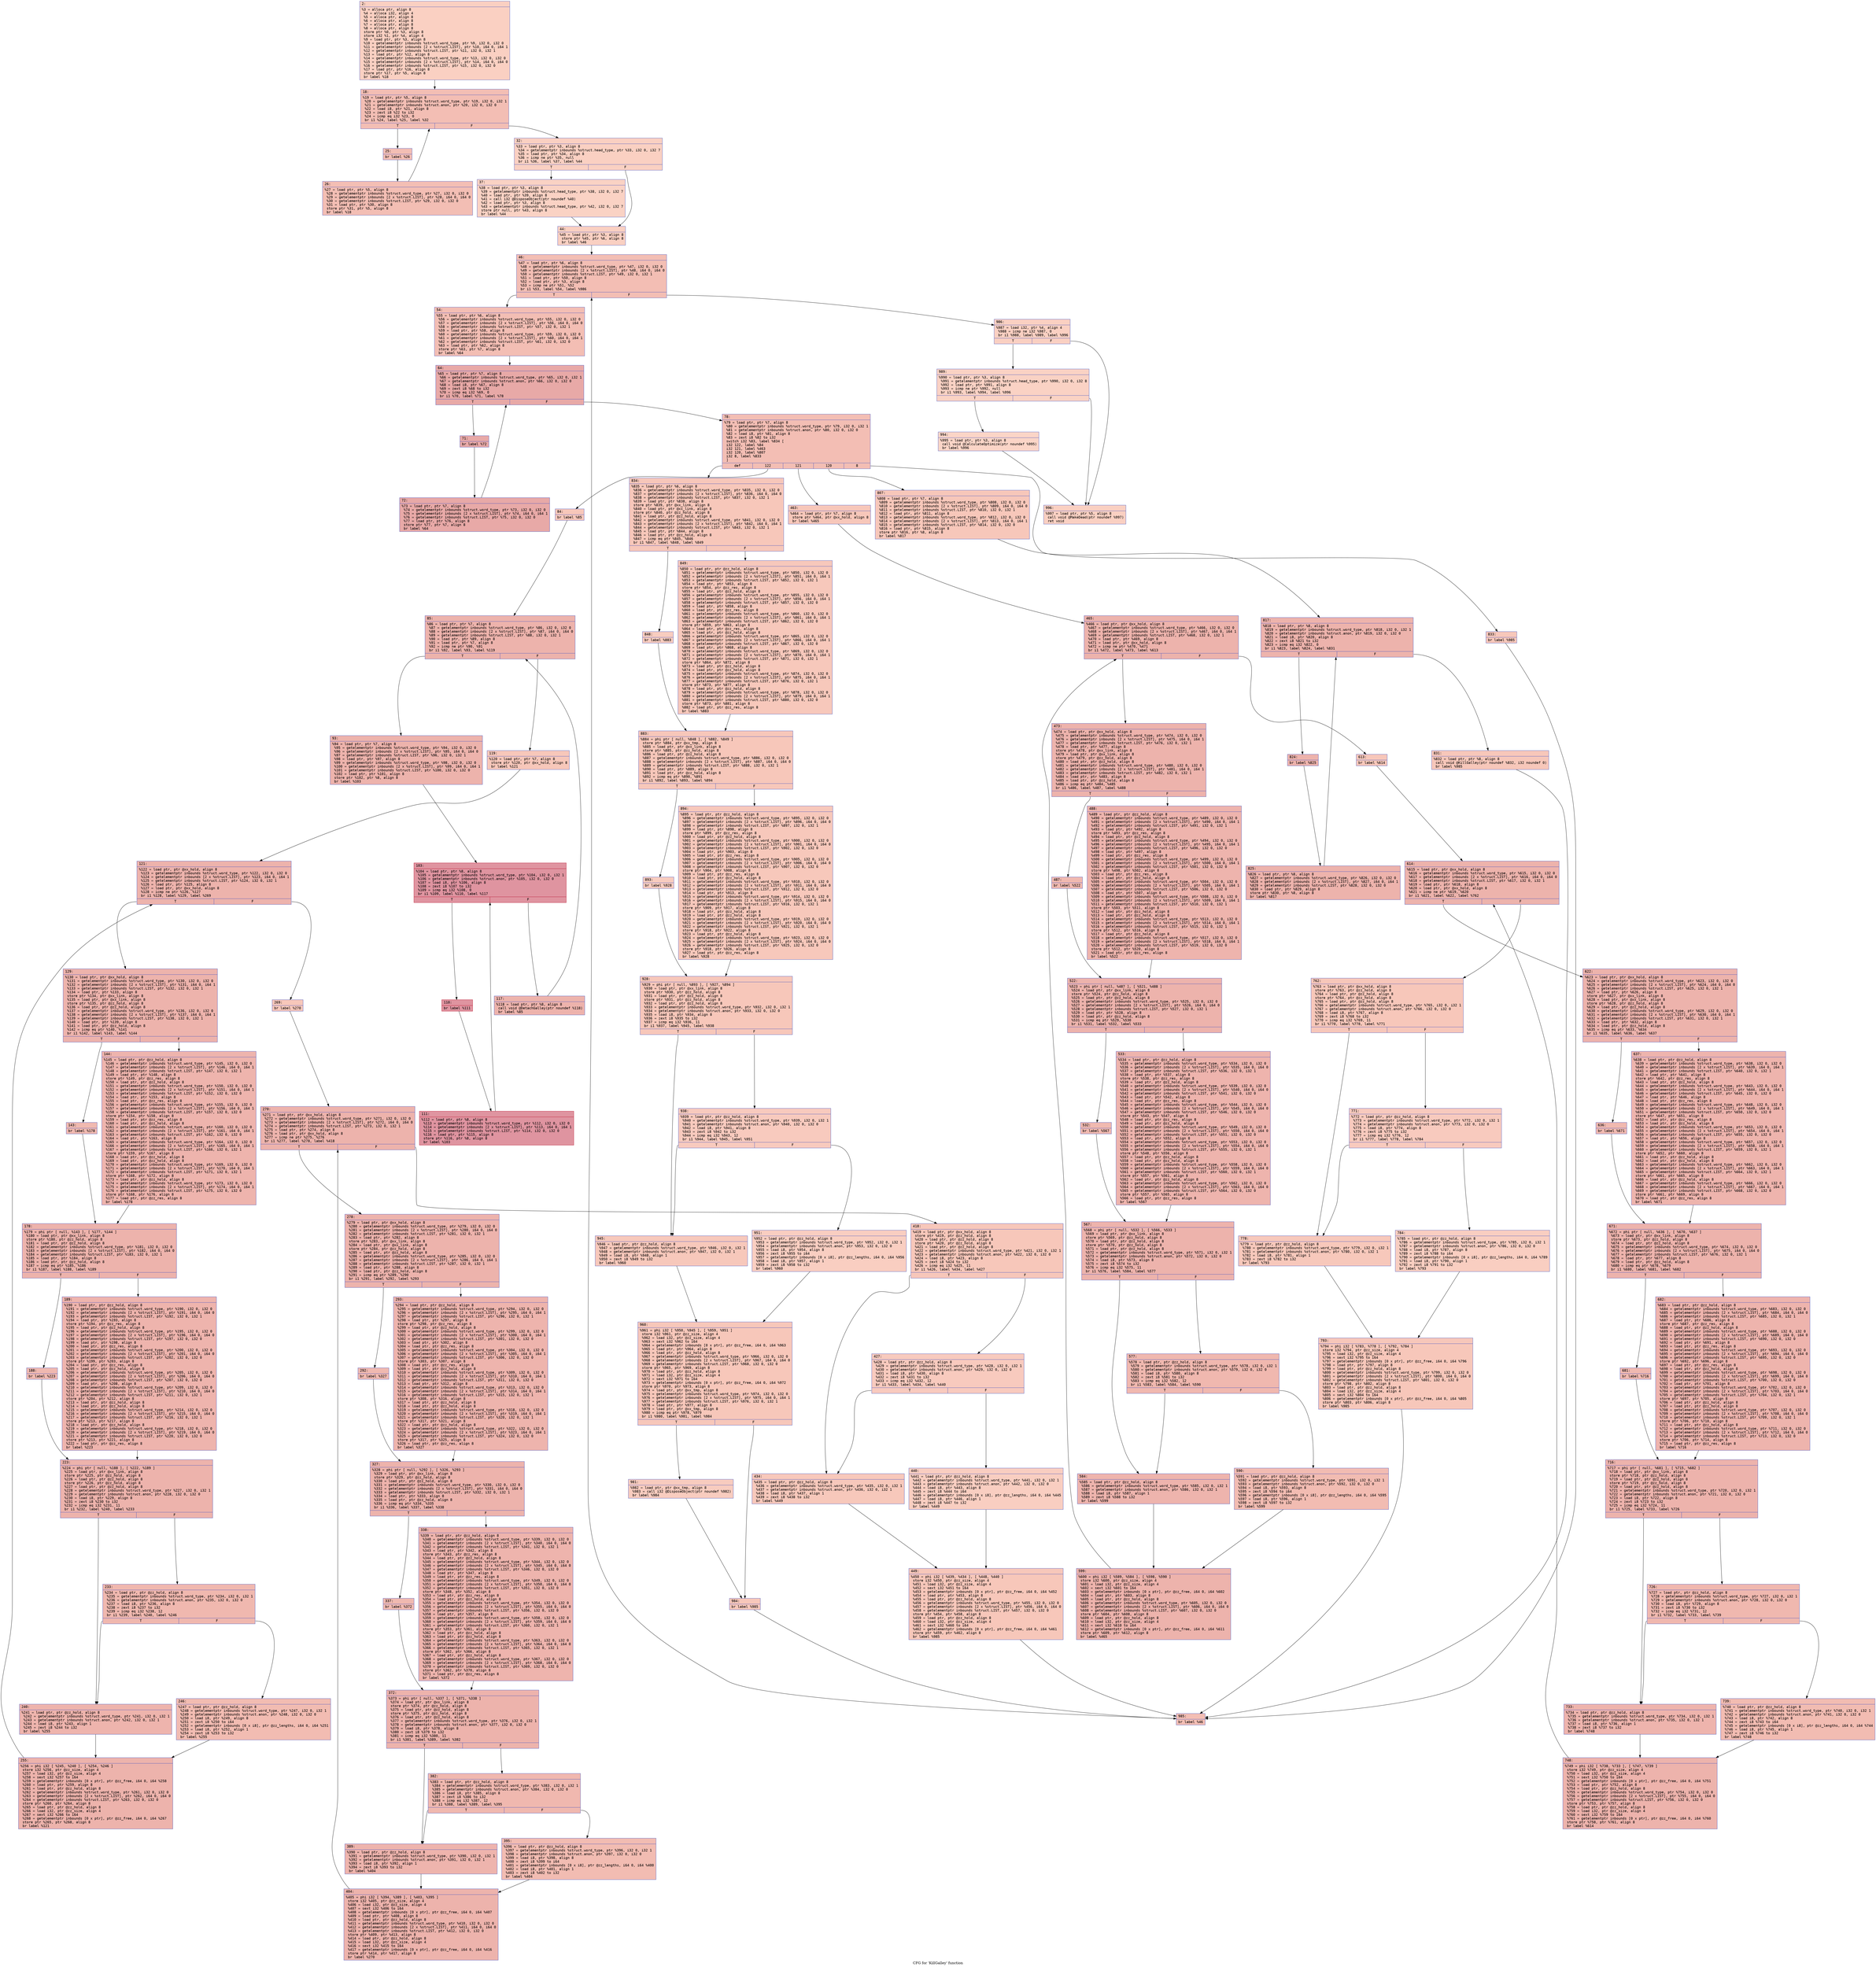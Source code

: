 digraph "CFG for 'KillGalley' function" {
	label="CFG for 'KillGalley' function";

	Node0x6000010d5540 [shape=record,color="#3d50c3ff", style=filled, fillcolor="#f3947570" fontname="Courier",label="{2:\l|  %3 = alloca ptr, align 8\l  %4 = alloca i32, align 4\l  %5 = alloca ptr, align 8\l  %6 = alloca ptr, align 8\l  %7 = alloca ptr, align 8\l  %8 = alloca ptr, align 8\l  store ptr %0, ptr %3, align 8\l  store i32 %1, ptr %4, align 4\l  %9 = load ptr, ptr %3, align 8\l  %10 = getelementptr inbounds %struct.word_type, ptr %9, i32 0, i32 0\l  %11 = getelementptr inbounds [2 x %struct.LIST], ptr %10, i64 0, i64 1\l  %12 = getelementptr inbounds %struct.LIST, ptr %11, i32 0, i32 1\l  %13 = load ptr, ptr %12, align 8\l  %14 = getelementptr inbounds %struct.word_type, ptr %13, i32 0, i32 0\l  %15 = getelementptr inbounds [2 x %struct.LIST], ptr %14, i64 0, i64 0\l  %16 = getelementptr inbounds %struct.LIST, ptr %15, i32 0, i32 0\l  %17 = load ptr, ptr %16, align 8\l  store ptr %17, ptr %5, align 8\l  br label %18\l}"];
	Node0x6000010d5540 -> Node0x6000010d5680[tooltip="2 -> 18\nProbability 100.00%" ];
	Node0x6000010d5680 [shape=record,color="#3d50c3ff", style=filled, fillcolor="#e36c5570" fontname="Courier",label="{18:\l|  %19 = load ptr, ptr %5, align 8\l  %20 = getelementptr inbounds %struct.word_type, ptr %19, i32 0, i32 1\l  %21 = getelementptr inbounds %struct.anon, ptr %20, i32 0, i32 0\l  %22 = load i8, ptr %21, align 8\l  %23 = zext i8 %22 to i32\l  %24 = icmp eq i32 %23, 0\l  br i1 %24, label %25, label %32\l|{<s0>T|<s1>F}}"];
	Node0x6000010d5680:s0 -> Node0x6000010d56d0[tooltip="18 -> 25\nProbability 96.88%" ];
	Node0x6000010d5680:s1 -> Node0x6000010d5770[tooltip="18 -> 32\nProbability 3.12%" ];
	Node0x6000010d56d0 [shape=record,color="#3d50c3ff", style=filled, fillcolor="#e36c5570" fontname="Courier",label="{25:\l|  br label %26\l}"];
	Node0x6000010d56d0 -> Node0x6000010d5720[tooltip="25 -> 26\nProbability 100.00%" ];
	Node0x6000010d5720 [shape=record,color="#3d50c3ff", style=filled, fillcolor="#e36c5570" fontname="Courier",label="{26:\l|  %27 = load ptr, ptr %5, align 8\l  %28 = getelementptr inbounds %struct.word_type, ptr %27, i32 0, i32 0\l  %29 = getelementptr inbounds [2 x %struct.LIST], ptr %28, i64 0, i64 0\l  %30 = getelementptr inbounds %struct.LIST, ptr %29, i32 0, i32 0\l  %31 = load ptr, ptr %30, align 8\l  store ptr %31, ptr %5, align 8\l  br label %18\l}"];
	Node0x6000010d5720 -> Node0x6000010d5680[tooltip="26 -> 18\nProbability 100.00%" ];
	Node0x6000010d5770 [shape=record,color="#3d50c3ff", style=filled, fillcolor="#f3947570" fontname="Courier",label="{32:\l|  %33 = load ptr, ptr %3, align 8\l  %34 = getelementptr inbounds %struct.head_type, ptr %33, i32 0, i32 7\l  %35 = load ptr, ptr %34, align 8\l  %36 = icmp ne ptr %35, null\l  br i1 %36, label %37, label %44\l|{<s0>T|<s1>F}}"];
	Node0x6000010d5770:s0 -> Node0x6000010d57c0[tooltip="32 -> 37\nProbability 62.50%" ];
	Node0x6000010d5770:s1 -> Node0x6000010d5810[tooltip="32 -> 44\nProbability 37.50%" ];
	Node0x6000010d57c0 [shape=record,color="#3d50c3ff", style=filled, fillcolor="#f4987a70" fontname="Courier",label="{37:\l|  %38 = load ptr, ptr %3, align 8\l  %39 = getelementptr inbounds %struct.head_type, ptr %38, i32 0, i32 7\l  %40 = load ptr, ptr %39, align 8\l  %41 = call i32 @DisposeObject(ptr noundef %40)\l  %42 = load ptr, ptr %3, align 8\l  %43 = getelementptr inbounds %struct.head_type, ptr %42, i32 0, i32 7\l  store ptr null, ptr %43, align 8\l  br label %44\l}"];
	Node0x6000010d57c0 -> Node0x6000010d5810[tooltip="37 -> 44\nProbability 100.00%" ];
	Node0x6000010d5810 [shape=record,color="#3d50c3ff", style=filled, fillcolor="#f3947570" fontname="Courier",label="{44:\l|  %45 = load ptr, ptr %3, align 8\l  store ptr %45, ptr %6, align 8\l  br label %46\l}"];
	Node0x6000010d5810 -> Node0x6000010d5860[tooltip="44 -> 46\nProbability 100.00%" ];
	Node0x6000010d5860 [shape=record,color="#3d50c3ff", style=filled, fillcolor="#e36c5570" fontname="Courier",label="{46:\l|  %47 = load ptr, ptr %6, align 8\l  %48 = getelementptr inbounds %struct.word_type, ptr %47, i32 0, i32 0\l  %49 = getelementptr inbounds [2 x %struct.LIST], ptr %48, i64 0, i64 0\l  %50 = getelementptr inbounds %struct.LIST, ptr %49, i32 0, i32 1\l  %51 = load ptr, ptr %50, align 8\l  %52 = load ptr, ptr %3, align 8\l  %53 = icmp ne ptr %51, %52\l  br i1 %53, label %54, label %986\l|{<s0>T|<s1>F}}"];
	Node0x6000010d5860:s0 -> Node0x6000010d58b0[tooltip="46 -> 54\nProbability 96.88%" ];
	Node0x6000010d5860:s1 -> Node0x6000010d7610[tooltip="46 -> 986\nProbability 3.12%" ];
	Node0x6000010d58b0 [shape=record,color="#3d50c3ff", style=filled, fillcolor="#e36c5570" fontname="Courier",label="{54:\l|  %55 = load ptr, ptr %6, align 8\l  %56 = getelementptr inbounds %struct.word_type, ptr %55, i32 0, i32 0\l  %57 = getelementptr inbounds [2 x %struct.LIST], ptr %56, i64 0, i64 0\l  %58 = getelementptr inbounds %struct.LIST, ptr %57, i32 0, i32 1\l  %59 = load ptr, ptr %58, align 8\l  %60 = getelementptr inbounds %struct.word_type, ptr %59, i32 0, i32 0\l  %61 = getelementptr inbounds [2 x %struct.LIST], ptr %60, i64 0, i64 1\l  %62 = getelementptr inbounds %struct.LIST, ptr %61, i32 0, i32 0\l  %63 = load ptr, ptr %62, align 8\l  store ptr %63, ptr %7, align 8\l  br label %64\l}"];
	Node0x6000010d58b0 -> Node0x6000010d5900[tooltip="54 -> 64\nProbability 100.00%" ];
	Node0x6000010d5900 [shape=record,color="#3d50c3ff", style=filled, fillcolor="#ca3b3770" fontname="Courier",label="{64:\l|  %65 = load ptr, ptr %7, align 8\l  %66 = getelementptr inbounds %struct.word_type, ptr %65, i32 0, i32 1\l  %67 = getelementptr inbounds %struct.anon, ptr %66, i32 0, i32 0\l  %68 = load i8, ptr %67, align 8\l  %69 = zext i8 %68 to i32\l  %70 = icmp eq i32 %69, 0\l  br i1 %70, label %71, label %78\l|{<s0>T|<s1>F}}"];
	Node0x6000010d5900:s0 -> Node0x6000010d5950[tooltip="64 -> 71\nProbability 96.88%" ];
	Node0x6000010d5900:s1 -> Node0x6000010d59f0[tooltip="64 -> 78\nProbability 3.12%" ];
	Node0x6000010d5950 [shape=record,color="#3d50c3ff", style=filled, fillcolor="#ca3b3770" fontname="Courier",label="{71:\l|  br label %72\l}"];
	Node0x6000010d5950 -> Node0x6000010d59a0[tooltip="71 -> 72\nProbability 100.00%" ];
	Node0x6000010d59a0 [shape=record,color="#3d50c3ff", style=filled, fillcolor="#ca3b3770" fontname="Courier",label="{72:\l|  %73 = load ptr, ptr %7, align 8\l  %74 = getelementptr inbounds %struct.word_type, ptr %73, i32 0, i32 0\l  %75 = getelementptr inbounds [2 x %struct.LIST], ptr %74, i64 0, i64 1\l  %76 = getelementptr inbounds %struct.LIST, ptr %75, i32 0, i32 0\l  %77 = load ptr, ptr %76, align 8\l  store ptr %77, ptr %7, align 8\l  br label %64\l}"];
	Node0x6000010d59a0 -> Node0x6000010d5900[tooltip="72 -> 64\nProbability 100.00%" ];
	Node0x6000010d59f0 [shape=record,color="#3d50c3ff", style=filled, fillcolor="#e36c5570" fontname="Courier",label="{78:\l|  %79 = load ptr, ptr %7, align 8\l  %80 = getelementptr inbounds %struct.word_type, ptr %79, i32 0, i32 1\l  %81 = getelementptr inbounds %struct.anon, ptr %80, i32 0, i32 0\l  %82 = load i8, ptr %81, align 8\l  %83 = zext i8 %82 to i32\l  switch i32 %83, label %834 [\l    i32 122, label %84\l    i32 121, label %463\l    i32 120, label %807\l    i32 8, label %833\l  ]\l|{<s0>def|<s1>122|<s2>121|<s3>120|<s4>8}}"];
	Node0x6000010d59f0:s0 -> Node0x6000010d71b0[tooltip="78 -> 834\nProbability 20.00%" ];
	Node0x6000010d59f0:s1 -> Node0x6000010d5a40[tooltip="78 -> 84\nProbability 20.00%" ];
	Node0x6000010d59f0:s2 -> Node0x6000010d6620[tooltip="78 -> 463\nProbability 20.00%" ];
	Node0x6000010d59f0:s3 -> Node0x6000010d6fd0[tooltip="78 -> 807\nProbability 20.00%" ];
	Node0x6000010d59f0:s4 -> Node0x6000010d7160[tooltip="78 -> 833\nProbability 20.00%" ];
	Node0x6000010d5a40 [shape=record,color="#3d50c3ff", style=filled, fillcolor="#ec7f6370" fontname="Courier",label="{84:\l|  br label %85\l}"];
	Node0x6000010d5a40 -> Node0x6000010d5a90[tooltip="84 -> 85\nProbability 100.00%" ];
	Node0x6000010d5a90 [shape=record,color="#3d50c3ff", style=filled, fillcolor="#d6524470" fontname="Courier",label="{85:\l|  %86 = load ptr, ptr %7, align 8\l  %87 = getelementptr inbounds %struct.word_type, ptr %86, i32 0, i32 0\l  %88 = getelementptr inbounds [2 x %struct.LIST], ptr %87, i64 0, i64 0\l  %89 = getelementptr inbounds %struct.LIST, ptr %88, i32 0, i32 1\l  %90 = load ptr, ptr %89, align 8\l  %91 = load ptr, ptr %7, align 8\l  %92 = icmp ne ptr %90, %91\l  br i1 %92, label %93, label %119\l|{<s0>T|<s1>F}}"];
	Node0x6000010d5a90:s0 -> Node0x6000010d5ae0[tooltip="85 -> 93\nProbability 96.88%" ];
	Node0x6000010d5a90:s1 -> Node0x6000010d5c70[tooltip="85 -> 119\nProbability 3.12%" ];
	Node0x6000010d5ae0 [shape=record,color="#3d50c3ff", style=filled, fillcolor="#d6524470" fontname="Courier",label="{93:\l|  %94 = load ptr, ptr %7, align 8\l  %95 = getelementptr inbounds %struct.word_type, ptr %94, i32 0, i32 0\l  %96 = getelementptr inbounds [2 x %struct.LIST], ptr %95, i64 0, i64 0\l  %97 = getelementptr inbounds %struct.LIST, ptr %96, i32 0, i32 1\l  %98 = load ptr, ptr %97, align 8\l  %99 = getelementptr inbounds %struct.word_type, ptr %98, i32 0, i32 0\l  %100 = getelementptr inbounds [2 x %struct.LIST], ptr %99, i64 0, i64 1\l  %101 = getelementptr inbounds %struct.LIST, ptr %100, i32 0, i32 0\l  %102 = load ptr, ptr %101, align 8\l  store ptr %102, ptr %8, align 8\l  br label %103\l}"];
	Node0x6000010d5ae0 -> Node0x6000010d5b30[tooltip="93 -> 103\nProbability 100.00%" ];
	Node0x6000010d5b30 [shape=record,color="#b70d28ff", style=filled, fillcolor="#b70d2870" fontname="Courier",label="{103:\l|  %104 = load ptr, ptr %8, align 8\l  %105 = getelementptr inbounds %struct.word_type, ptr %104, i32 0, i32 1\l  %106 = getelementptr inbounds %struct.anon, ptr %105, i32 0, i32 0\l  %107 = load i8, ptr %106, align 8\l  %108 = zext i8 %107 to i32\l  %109 = icmp eq i32 %108, 0\l  br i1 %109, label %110, label %117\l|{<s0>T|<s1>F}}"];
	Node0x6000010d5b30:s0 -> Node0x6000010d5b80[tooltip="103 -> 110\nProbability 96.88%" ];
	Node0x6000010d5b30:s1 -> Node0x6000010d5c20[tooltip="103 -> 117\nProbability 3.12%" ];
	Node0x6000010d5b80 [shape=record,color="#b70d28ff", style=filled, fillcolor="#b70d2870" fontname="Courier",label="{110:\l|  br label %111\l}"];
	Node0x6000010d5b80 -> Node0x6000010d5bd0[tooltip="110 -> 111\nProbability 100.00%" ];
	Node0x6000010d5bd0 [shape=record,color="#b70d28ff", style=filled, fillcolor="#b70d2870" fontname="Courier",label="{111:\l|  %112 = load ptr, ptr %8, align 8\l  %113 = getelementptr inbounds %struct.word_type, ptr %112, i32 0, i32 0\l  %114 = getelementptr inbounds [2 x %struct.LIST], ptr %113, i64 0, i64 1\l  %115 = getelementptr inbounds %struct.LIST, ptr %114, i32 0, i32 0\l  %116 = load ptr, ptr %115, align 8\l  store ptr %116, ptr %8, align 8\l  br label %103\l}"];
	Node0x6000010d5bd0 -> Node0x6000010d5b30[tooltip="111 -> 103\nProbability 100.00%" ];
	Node0x6000010d5c20 [shape=record,color="#3d50c3ff", style=filled, fillcolor="#d6524470" fontname="Courier",label="{117:\l|  %118 = load ptr, ptr %8, align 8\l  call void @DetachGalley(ptr noundef %118)\l  br label %85\l}"];
	Node0x6000010d5c20 -> Node0x6000010d5a90[tooltip="117 -> 85\nProbability 100.00%" ];
	Node0x6000010d5c70 [shape=record,color="#3d50c3ff", style=filled, fillcolor="#ec7f6370" fontname="Courier",label="{119:\l|  %120 = load ptr, ptr %7, align 8\l  store ptr %120, ptr @xx_hold, align 8\l  br label %121\l}"];
	Node0x6000010d5c70 -> Node0x6000010d5cc0[tooltip="119 -> 121\nProbability 100.00%" ];
	Node0x6000010d5cc0 [shape=record,color="#3d50c3ff", style=filled, fillcolor="#d6524470" fontname="Courier",label="{121:\l|  %122 = load ptr, ptr @xx_hold, align 8\l  %123 = getelementptr inbounds %struct.word_type, ptr %122, i32 0, i32 0\l  %124 = getelementptr inbounds [2 x %struct.LIST], ptr %123, i64 0, i64 1\l  %125 = getelementptr inbounds %struct.LIST, ptr %124, i32 0, i32 1\l  %126 = load ptr, ptr %125, align 8\l  %127 = load ptr, ptr @xx_hold, align 8\l  %128 = icmp ne ptr %126, %127\l  br i1 %128, label %129, label %269\l|{<s0>T|<s1>F}}"];
	Node0x6000010d5cc0:s0 -> Node0x6000010d5d10[tooltip="121 -> 129\nProbability 96.88%" ];
	Node0x6000010d5cc0:s1 -> Node0x6000010d6080[tooltip="121 -> 269\nProbability 3.12%" ];
	Node0x6000010d5d10 [shape=record,color="#3d50c3ff", style=filled, fillcolor="#d6524470" fontname="Courier",label="{129:\l|  %130 = load ptr, ptr @xx_hold, align 8\l  %131 = getelementptr inbounds %struct.word_type, ptr %130, i32 0, i32 0\l  %132 = getelementptr inbounds [2 x %struct.LIST], ptr %131, i64 0, i64 1\l  %133 = getelementptr inbounds %struct.LIST, ptr %132, i32 0, i32 1\l  %134 = load ptr, ptr %133, align 8\l  store ptr %134, ptr @xx_link, align 8\l  %135 = load ptr, ptr @xx_link, align 8\l  store ptr %135, ptr @zz_hold, align 8\l  %136 = load ptr, ptr @zz_hold, align 8\l  %137 = getelementptr inbounds %struct.word_type, ptr %136, i32 0, i32 0\l  %138 = getelementptr inbounds [2 x %struct.LIST], ptr %137, i64 0, i64 1\l  %139 = getelementptr inbounds %struct.LIST, ptr %138, i32 0, i32 1\l  %140 = load ptr, ptr %139, align 8\l  %141 = load ptr, ptr @zz_hold, align 8\l  %142 = icmp eq ptr %140, %141\l  br i1 %142, label %143, label %144\l|{<s0>T|<s1>F}}"];
	Node0x6000010d5d10:s0 -> Node0x6000010d5d60[tooltip="129 -> 143\nProbability 37.50%" ];
	Node0x6000010d5d10:s1 -> Node0x6000010d5db0[tooltip="129 -> 144\nProbability 62.50%" ];
	Node0x6000010d5d60 [shape=record,color="#3d50c3ff", style=filled, fillcolor="#de614d70" fontname="Courier",label="{143:\l|  br label %178\l}"];
	Node0x6000010d5d60 -> Node0x6000010d5e00[tooltip="143 -> 178\nProbability 100.00%" ];
	Node0x6000010d5db0 [shape=record,color="#3d50c3ff", style=filled, fillcolor="#d8564670" fontname="Courier",label="{144:\l|  %145 = load ptr, ptr @zz_hold, align 8\l  %146 = getelementptr inbounds %struct.word_type, ptr %145, i32 0, i32 0\l  %147 = getelementptr inbounds [2 x %struct.LIST], ptr %146, i64 0, i64 1\l  %148 = getelementptr inbounds %struct.LIST, ptr %147, i32 0, i32 1\l  %149 = load ptr, ptr %148, align 8\l  store ptr %149, ptr @zz_res, align 8\l  %150 = load ptr, ptr @zz_hold, align 8\l  %151 = getelementptr inbounds %struct.word_type, ptr %150, i32 0, i32 0\l  %152 = getelementptr inbounds [2 x %struct.LIST], ptr %151, i64 0, i64 1\l  %153 = getelementptr inbounds %struct.LIST, ptr %152, i32 0, i32 0\l  %154 = load ptr, ptr %153, align 8\l  %155 = load ptr, ptr @zz_res, align 8\l  %156 = getelementptr inbounds %struct.word_type, ptr %155, i32 0, i32 0\l  %157 = getelementptr inbounds [2 x %struct.LIST], ptr %156, i64 0, i64 1\l  %158 = getelementptr inbounds %struct.LIST, ptr %157, i32 0, i32 0\l  store ptr %154, ptr %158, align 8\l  %159 = load ptr, ptr @zz_res, align 8\l  %160 = load ptr, ptr @zz_hold, align 8\l  %161 = getelementptr inbounds %struct.word_type, ptr %160, i32 0, i32 0\l  %162 = getelementptr inbounds [2 x %struct.LIST], ptr %161, i64 0, i64 1\l  %163 = getelementptr inbounds %struct.LIST, ptr %162, i32 0, i32 0\l  %164 = load ptr, ptr %163, align 8\l  %165 = getelementptr inbounds %struct.word_type, ptr %164, i32 0, i32 0\l  %166 = getelementptr inbounds [2 x %struct.LIST], ptr %165, i64 0, i64 1\l  %167 = getelementptr inbounds %struct.LIST, ptr %166, i32 0, i32 1\l  store ptr %159, ptr %167, align 8\l  %168 = load ptr, ptr @zz_hold, align 8\l  %169 = load ptr, ptr @zz_hold, align 8\l  %170 = getelementptr inbounds %struct.word_type, ptr %169, i32 0, i32 0\l  %171 = getelementptr inbounds [2 x %struct.LIST], ptr %170, i64 0, i64 1\l  %172 = getelementptr inbounds %struct.LIST, ptr %171, i32 0, i32 1\l  store ptr %168, ptr %172, align 8\l  %173 = load ptr, ptr @zz_hold, align 8\l  %174 = getelementptr inbounds %struct.word_type, ptr %173, i32 0, i32 0\l  %175 = getelementptr inbounds [2 x %struct.LIST], ptr %174, i64 0, i64 1\l  %176 = getelementptr inbounds %struct.LIST, ptr %175, i32 0, i32 0\l  store ptr %168, ptr %176, align 8\l  %177 = load ptr, ptr @zz_res, align 8\l  br label %178\l}"];
	Node0x6000010d5db0 -> Node0x6000010d5e00[tooltip="144 -> 178\nProbability 100.00%" ];
	Node0x6000010d5e00 [shape=record,color="#3d50c3ff", style=filled, fillcolor="#d6524470" fontname="Courier",label="{178:\l|  %179 = phi ptr [ null, %143 ], [ %177, %144 ]\l  %180 = load ptr, ptr @xx_link, align 8\l  store ptr %180, ptr @zz_hold, align 8\l  %181 = load ptr, ptr @zz_hold, align 8\l  %182 = getelementptr inbounds %struct.word_type, ptr %181, i32 0, i32 0\l  %183 = getelementptr inbounds [2 x %struct.LIST], ptr %182, i64 0, i64 0\l  %184 = getelementptr inbounds %struct.LIST, ptr %183, i32 0, i32 1\l  %185 = load ptr, ptr %184, align 8\l  %186 = load ptr, ptr @zz_hold, align 8\l  %187 = icmp eq ptr %185, %186\l  br i1 %187, label %188, label %189\l|{<s0>T|<s1>F}}"];
	Node0x6000010d5e00:s0 -> Node0x6000010d5e50[tooltip="178 -> 188\nProbability 37.50%" ];
	Node0x6000010d5e00:s1 -> Node0x6000010d5ea0[tooltip="178 -> 189\nProbability 62.50%" ];
	Node0x6000010d5e50 [shape=record,color="#3d50c3ff", style=filled, fillcolor="#de614d70" fontname="Courier",label="{188:\l|  br label %223\l}"];
	Node0x6000010d5e50 -> Node0x6000010d5ef0[tooltip="188 -> 223\nProbability 100.00%" ];
	Node0x6000010d5ea0 [shape=record,color="#3d50c3ff", style=filled, fillcolor="#d8564670" fontname="Courier",label="{189:\l|  %190 = load ptr, ptr @zz_hold, align 8\l  %191 = getelementptr inbounds %struct.word_type, ptr %190, i32 0, i32 0\l  %192 = getelementptr inbounds [2 x %struct.LIST], ptr %191, i64 0, i64 0\l  %193 = getelementptr inbounds %struct.LIST, ptr %192, i32 0, i32 1\l  %194 = load ptr, ptr %193, align 8\l  store ptr %194, ptr @zz_res, align 8\l  %195 = load ptr, ptr @zz_hold, align 8\l  %196 = getelementptr inbounds %struct.word_type, ptr %195, i32 0, i32 0\l  %197 = getelementptr inbounds [2 x %struct.LIST], ptr %196, i64 0, i64 0\l  %198 = getelementptr inbounds %struct.LIST, ptr %197, i32 0, i32 0\l  %199 = load ptr, ptr %198, align 8\l  %200 = load ptr, ptr @zz_res, align 8\l  %201 = getelementptr inbounds %struct.word_type, ptr %200, i32 0, i32 0\l  %202 = getelementptr inbounds [2 x %struct.LIST], ptr %201, i64 0, i64 0\l  %203 = getelementptr inbounds %struct.LIST, ptr %202, i32 0, i32 0\l  store ptr %199, ptr %203, align 8\l  %204 = load ptr, ptr @zz_res, align 8\l  %205 = load ptr, ptr @zz_hold, align 8\l  %206 = getelementptr inbounds %struct.word_type, ptr %205, i32 0, i32 0\l  %207 = getelementptr inbounds [2 x %struct.LIST], ptr %206, i64 0, i64 0\l  %208 = getelementptr inbounds %struct.LIST, ptr %207, i32 0, i32 0\l  %209 = load ptr, ptr %208, align 8\l  %210 = getelementptr inbounds %struct.word_type, ptr %209, i32 0, i32 0\l  %211 = getelementptr inbounds [2 x %struct.LIST], ptr %210, i64 0, i64 0\l  %212 = getelementptr inbounds %struct.LIST, ptr %211, i32 0, i32 1\l  store ptr %204, ptr %212, align 8\l  %213 = load ptr, ptr @zz_hold, align 8\l  %214 = load ptr, ptr @zz_hold, align 8\l  %215 = getelementptr inbounds %struct.word_type, ptr %214, i32 0, i32 0\l  %216 = getelementptr inbounds [2 x %struct.LIST], ptr %215, i64 0, i64 0\l  %217 = getelementptr inbounds %struct.LIST, ptr %216, i32 0, i32 1\l  store ptr %213, ptr %217, align 8\l  %218 = load ptr, ptr @zz_hold, align 8\l  %219 = getelementptr inbounds %struct.word_type, ptr %218, i32 0, i32 0\l  %220 = getelementptr inbounds [2 x %struct.LIST], ptr %219, i64 0, i64 0\l  %221 = getelementptr inbounds %struct.LIST, ptr %220, i32 0, i32 0\l  store ptr %213, ptr %221, align 8\l  %222 = load ptr, ptr @zz_res, align 8\l  br label %223\l}"];
	Node0x6000010d5ea0 -> Node0x6000010d5ef0[tooltip="189 -> 223\nProbability 100.00%" ];
	Node0x6000010d5ef0 [shape=record,color="#3d50c3ff", style=filled, fillcolor="#d6524470" fontname="Courier",label="{223:\l|  %224 = phi ptr [ null, %188 ], [ %222, %189 ]\l  %225 = load ptr, ptr @xx_link, align 8\l  store ptr %225, ptr @zz_hold, align 8\l  %226 = load ptr, ptr @zz_hold, align 8\l  store ptr %226, ptr @zz_hold, align 8\l  %227 = load ptr, ptr @zz_hold, align 8\l  %228 = getelementptr inbounds %struct.word_type, ptr %227, i32 0, i32 1\l  %229 = getelementptr inbounds %struct.anon, ptr %228, i32 0, i32 0\l  %230 = load i8, ptr %229, align 8\l  %231 = zext i8 %230 to i32\l  %232 = icmp eq i32 %231, 11\l  br i1 %232, label %240, label %233\l|{<s0>T|<s1>F}}"];
	Node0x6000010d5ef0:s0 -> Node0x6000010d5f90[tooltip="223 -> 240\nProbability 50.00%" ];
	Node0x6000010d5ef0:s1 -> Node0x6000010d5f40[tooltip="223 -> 233\nProbability 50.00%" ];
	Node0x6000010d5f40 [shape=record,color="#3d50c3ff", style=filled, fillcolor="#dc5d4a70" fontname="Courier",label="{233:\l|  %234 = load ptr, ptr @zz_hold, align 8\l  %235 = getelementptr inbounds %struct.word_type, ptr %234, i32 0, i32 1\l  %236 = getelementptr inbounds %struct.anon, ptr %235, i32 0, i32 0\l  %237 = load i8, ptr %236, align 8\l  %238 = zext i8 %237 to i32\l  %239 = icmp eq i32 %238, 12\l  br i1 %239, label %240, label %246\l|{<s0>T|<s1>F}}"];
	Node0x6000010d5f40:s0 -> Node0x6000010d5f90[tooltip="233 -> 240\nProbability 50.00%" ];
	Node0x6000010d5f40:s1 -> Node0x6000010d5fe0[tooltip="233 -> 246\nProbability 50.00%" ];
	Node0x6000010d5f90 [shape=record,color="#3d50c3ff", style=filled, fillcolor="#d8564670" fontname="Courier",label="{240:\l|  %241 = load ptr, ptr @zz_hold, align 8\l  %242 = getelementptr inbounds %struct.word_type, ptr %241, i32 0, i32 1\l  %243 = getelementptr inbounds %struct.anon, ptr %242, i32 0, i32 1\l  %244 = load i8, ptr %243, align 1\l  %245 = zext i8 %244 to i32\l  br label %255\l}"];
	Node0x6000010d5f90 -> Node0x6000010d6030[tooltip="240 -> 255\nProbability 100.00%" ];
	Node0x6000010d5fe0 [shape=record,color="#3d50c3ff", style=filled, fillcolor="#e1675170" fontname="Courier",label="{246:\l|  %247 = load ptr, ptr @zz_hold, align 8\l  %248 = getelementptr inbounds %struct.word_type, ptr %247, i32 0, i32 1\l  %249 = getelementptr inbounds %struct.anon, ptr %248, i32 0, i32 0\l  %250 = load i8, ptr %249, align 8\l  %251 = zext i8 %250 to i64\l  %252 = getelementptr inbounds [0 x i8], ptr @zz_lengths, i64 0, i64 %251\l  %253 = load i8, ptr %252, align 1\l  %254 = zext i8 %253 to i32\l  br label %255\l}"];
	Node0x6000010d5fe0 -> Node0x6000010d6030[tooltip="246 -> 255\nProbability 100.00%" ];
	Node0x6000010d6030 [shape=record,color="#3d50c3ff", style=filled, fillcolor="#d6524470" fontname="Courier",label="{255:\l|  %256 = phi i32 [ %245, %240 ], [ %254, %246 ]\l  store i32 %256, ptr @zz_size, align 4\l  %257 = load i32, ptr @zz_size, align 4\l  %258 = sext i32 %257 to i64\l  %259 = getelementptr inbounds [0 x ptr], ptr @zz_free, i64 0, i64 %258\l  %260 = load ptr, ptr %259, align 8\l  %261 = load ptr, ptr @zz_hold, align 8\l  %262 = getelementptr inbounds %struct.word_type, ptr %261, i32 0, i32 0\l  %263 = getelementptr inbounds [2 x %struct.LIST], ptr %262, i64 0, i64 0\l  %264 = getelementptr inbounds %struct.LIST, ptr %263, i32 0, i32 0\l  store ptr %260, ptr %264, align 8\l  %265 = load ptr, ptr @zz_hold, align 8\l  %266 = load i32, ptr @zz_size, align 4\l  %267 = sext i32 %266 to i64\l  %268 = getelementptr inbounds [0 x ptr], ptr @zz_free, i64 0, i64 %267\l  store ptr %265, ptr %268, align 8\l  br label %121\l}"];
	Node0x6000010d6030 -> Node0x6000010d5cc0[tooltip="255 -> 121\nProbability 100.00%" ];
	Node0x6000010d6080 [shape=record,color="#3d50c3ff", style=filled, fillcolor="#ec7f6370" fontname="Courier",label="{269:\l|  br label %270\l}"];
	Node0x6000010d6080 -> Node0x6000010d60d0[tooltip="269 -> 270\nProbability 100.00%" ];
	Node0x6000010d60d0 [shape=record,color="#3d50c3ff", style=filled, fillcolor="#d6524470" fontname="Courier",label="{270:\l|  %271 = load ptr, ptr @xx_hold, align 8\l  %272 = getelementptr inbounds %struct.word_type, ptr %271, i32 0, i32 0\l  %273 = getelementptr inbounds [2 x %struct.LIST], ptr %272, i64 0, i64 0\l  %274 = getelementptr inbounds %struct.LIST, ptr %273, i32 0, i32 1\l  %275 = load ptr, ptr %274, align 8\l  %276 = load ptr, ptr @xx_hold, align 8\l  %277 = icmp ne ptr %275, %276\l  br i1 %277, label %278, label %418\l|{<s0>T|<s1>F}}"];
	Node0x6000010d60d0:s0 -> Node0x6000010d6120[tooltip="270 -> 278\nProbability 96.88%" ];
	Node0x6000010d60d0:s1 -> Node0x6000010d6490[tooltip="270 -> 418\nProbability 3.12%" ];
	Node0x6000010d6120 [shape=record,color="#3d50c3ff", style=filled, fillcolor="#d6524470" fontname="Courier",label="{278:\l|  %279 = load ptr, ptr @xx_hold, align 8\l  %280 = getelementptr inbounds %struct.word_type, ptr %279, i32 0, i32 0\l  %281 = getelementptr inbounds [2 x %struct.LIST], ptr %280, i64 0, i64 0\l  %282 = getelementptr inbounds %struct.LIST, ptr %281, i32 0, i32 1\l  %283 = load ptr, ptr %282, align 8\l  store ptr %283, ptr @xx_link, align 8\l  %284 = load ptr, ptr @xx_link, align 8\l  store ptr %284, ptr @zz_hold, align 8\l  %285 = load ptr, ptr @zz_hold, align 8\l  %286 = getelementptr inbounds %struct.word_type, ptr %285, i32 0, i32 0\l  %287 = getelementptr inbounds [2 x %struct.LIST], ptr %286, i64 0, i64 1\l  %288 = getelementptr inbounds %struct.LIST, ptr %287, i32 0, i32 1\l  %289 = load ptr, ptr %288, align 8\l  %290 = load ptr, ptr @zz_hold, align 8\l  %291 = icmp eq ptr %289, %290\l  br i1 %291, label %292, label %293\l|{<s0>T|<s1>F}}"];
	Node0x6000010d6120:s0 -> Node0x6000010d6170[tooltip="278 -> 292\nProbability 37.50%" ];
	Node0x6000010d6120:s1 -> Node0x6000010d61c0[tooltip="278 -> 293\nProbability 62.50%" ];
	Node0x6000010d6170 [shape=record,color="#3d50c3ff", style=filled, fillcolor="#de614d70" fontname="Courier",label="{292:\l|  br label %327\l}"];
	Node0x6000010d6170 -> Node0x6000010d6210[tooltip="292 -> 327\nProbability 100.00%" ];
	Node0x6000010d61c0 [shape=record,color="#3d50c3ff", style=filled, fillcolor="#d8564670" fontname="Courier",label="{293:\l|  %294 = load ptr, ptr @zz_hold, align 8\l  %295 = getelementptr inbounds %struct.word_type, ptr %294, i32 0, i32 0\l  %296 = getelementptr inbounds [2 x %struct.LIST], ptr %295, i64 0, i64 1\l  %297 = getelementptr inbounds %struct.LIST, ptr %296, i32 0, i32 1\l  %298 = load ptr, ptr %297, align 8\l  store ptr %298, ptr @zz_res, align 8\l  %299 = load ptr, ptr @zz_hold, align 8\l  %300 = getelementptr inbounds %struct.word_type, ptr %299, i32 0, i32 0\l  %301 = getelementptr inbounds [2 x %struct.LIST], ptr %300, i64 0, i64 1\l  %302 = getelementptr inbounds %struct.LIST, ptr %301, i32 0, i32 0\l  %303 = load ptr, ptr %302, align 8\l  %304 = load ptr, ptr @zz_res, align 8\l  %305 = getelementptr inbounds %struct.word_type, ptr %304, i32 0, i32 0\l  %306 = getelementptr inbounds [2 x %struct.LIST], ptr %305, i64 0, i64 1\l  %307 = getelementptr inbounds %struct.LIST, ptr %306, i32 0, i32 0\l  store ptr %303, ptr %307, align 8\l  %308 = load ptr, ptr @zz_res, align 8\l  %309 = load ptr, ptr @zz_hold, align 8\l  %310 = getelementptr inbounds %struct.word_type, ptr %309, i32 0, i32 0\l  %311 = getelementptr inbounds [2 x %struct.LIST], ptr %310, i64 0, i64 1\l  %312 = getelementptr inbounds %struct.LIST, ptr %311, i32 0, i32 0\l  %313 = load ptr, ptr %312, align 8\l  %314 = getelementptr inbounds %struct.word_type, ptr %313, i32 0, i32 0\l  %315 = getelementptr inbounds [2 x %struct.LIST], ptr %314, i64 0, i64 1\l  %316 = getelementptr inbounds %struct.LIST, ptr %315, i32 0, i32 1\l  store ptr %308, ptr %316, align 8\l  %317 = load ptr, ptr @zz_hold, align 8\l  %318 = load ptr, ptr @zz_hold, align 8\l  %319 = getelementptr inbounds %struct.word_type, ptr %318, i32 0, i32 0\l  %320 = getelementptr inbounds [2 x %struct.LIST], ptr %319, i64 0, i64 1\l  %321 = getelementptr inbounds %struct.LIST, ptr %320, i32 0, i32 1\l  store ptr %317, ptr %321, align 8\l  %322 = load ptr, ptr @zz_hold, align 8\l  %323 = getelementptr inbounds %struct.word_type, ptr %322, i32 0, i32 0\l  %324 = getelementptr inbounds [2 x %struct.LIST], ptr %323, i64 0, i64 1\l  %325 = getelementptr inbounds %struct.LIST, ptr %324, i32 0, i32 0\l  store ptr %317, ptr %325, align 8\l  %326 = load ptr, ptr @zz_res, align 8\l  br label %327\l}"];
	Node0x6000010d61c0 -> Node0x6000010d6210[tooltip="293 -> 327\nProbability 100.00%" ];
	Node0x6000010d6210 [shape=record,color="#3d50c3ff", style=filled, fillcolor="#d6524470" fontname="Courier",label="{327:\l|  %328 = phi ptr [ null, %292 ], [ %326, %293 ]\l  %329 = load ptr, ptr @xx_link, align 8\l  store ptr %329, ptr @zz_hold, align 8\l  %330 = load ptr, ptr @zz_hold, align 8\l  %331 = getelementptr inbounds %struct.word_type, ptr %330, i32 0, i32 0\l  %332 = getelementptr inbounds [2 x %struct.LIST], ptr %331, i64 0, i64 0\l  %333 = getelementptr inbounds %struct.LIST, ptr %332, i32 0, i32 1\l  %334 = load ptr, ptr %333, align 8\l  %335 = load ptr, ptr @zz_hold, align 8\l  %336 = icmp eq ptr %334, %335\l  br i1 %336, label %337, label %338\l|{<s0>T|<s1>F}}"];
	Node0x6000010d6210:s0 -> Node0x6000010d6260[tooltip="327 -> 337\nProbability 37.50%" ];
	Node0x6000010d6210:s1 -> Node0x6000010d62b0[tooltip="327 -> 338\nProbability 62.50%" ];
	Node0x6000010d6260 [shape=record,color="#3d50c3ff", style=filled, fillcolor="#de614d70" fontname="Courier",label="{337:\l|  br label %372\l}"];
	Node0x6000010d6260 -> Node0x6000010d6300[tooltip="337 -> 372\nProbability 100.00%" ];
	Node0x6000010d62b0 [shape=record,color="#3d50c3ff", style=filled, fillcolor="#d8564670" fontname="Courier",label="{338:\l|  %339 = load ptr, ptr @zz_hold, align 8\l  %340 = getelementptr inbounds %struct.word_type, ptr %339, i32 0, i32 0\l  %341 = getelementptr inbounds [2 x %struct.LIST], ptr %340, i64 0, i64 0\l  %342 = getelementptr inbounds %struct.LIST, ptr %341, i32 0, i32 1\l  %343 = load ptr, ptr %342, align 8\l  store ptr %343, ptr @zz_res, align 8\l  %344 = load ptr, ptr @zz_hold, align 8\l  %345 = getelementptr inbounds %struct.word_type, ptr %344, i32 0, i32 0\l  %346 = getelementptr inbounds [2 x %struct.LIST], ptr %345, i64 0, i64 0\l  %347 = getelementptr inbounds %struct.LIST, ptr %346, i32 0, i32 0\l  %348 = load ptr, ptr %347, align 8\l  %349 = load ptr, ptr @zz_res, align 8\l  %350 = getelementptr inbounds %struct.word_type, ptr %349, i32 0, i32 0\l  %351 = getelementptr inbounds [2 x %struct.LIST], ptr %350, i64 0, i64 0\l  %352 = getelementptr inbounds %struct.LIST, ptr %351, i32 0, i32 0\l  store ptr %348, ptr %352, align 8\l  %353 = load ptr, ptr @zz_res, align 8\l  %354 = load ptr, ptr @zz_hold, align 8\l  %355 = getelementptr inbounds %struct.word_type, ptr %354, i32 0, i32 0\l  %356 = getelementptr inbounds [2 x %struct.LIST], ptr %355, i64 0, i64 0\l  %357 = getelementptr inbounds %struct.LIST, ptr %356, i32 0, i32 0\l  %358 = load ptr, ptr %357, align 8\l  %359 = getelementptr inbounds %struct.word_type, ptr %358, i32 0, i32 0\l  %360 = getelementptr inbounds [2 x %struct.LIST], ptr %359, i64 0, i64 0\l  %361 = getelementptr inbounds %struct.LIST, ptr %360, i32 0, i32 1\l  store ptr %353, ptr %361, align 8\l  %362 = load ptr, ptr @zz_hold, align 8\l  %363 = load ptr, ptr @zz_hold, align 8\l  %364 = getelementptr inbounds %struct.word_type, ptr %363, i32 0, i32 0\l  %365 = getelementptr inbounds [2 x %struct.LIST], ptr %364, i64 0, i64 0\l  %366 = getelementptr inbounds %struct.LIST, ptr %365, i32 0, i32 1\l  store ptr %362, ptr %366, align 8\l  %367 = load ptr, ptr @zz_hold, align 8\l  %368 = getelementptr inbounds %struct.word_type, ptr %367, i32 0, i32 0\l  %369 = getelementptr inbounds [2 x %struct.LIST], ptr %368, i64 0, i64 0\l  %370 = getelementptr inbounds %struct.LIST, ptr %369, i32 0, i32 0\l  store ptr %362, ptr %370, align 8\l  %371 = load ptr, ptr @zz_res, align 8\l  br label %372\l}"];
	Node0x6000010d62b0 -> Node0x6000010d6300[tooltip="338 -> 372\nProbability 100.00%" ];
	Node0x6000010d6300 [shape=record,color="#3d50c3ff", style=filled, fillcolor="#d6524470" fontname="Courier",label="{372:\l|  %373 = phi ptr [ null, %337 ], [ %371, %338 ]\l  %374 = load ptr, ptr @xx_link, align 8\l  store ptr %374, ptr @zz_hold, align 8\l  %375 = load ptr, ptr @zz_hold, align 8\l  store ptr %375, ptr @zz_hold, align 8\l  %376 = load ptr, ptr @zz_hold, align 8\l  %377 = getelementptr inbounds %struct.word_type, ptr %376, i32 0, i32 1\l  %378 = getelementptr inbounds %struct.anon, ptr %377, i32 0, i32 0\l  %379 = load i8, ptr %378, align 8\l  %380 = zext i8 %379 to i32\l  %381 = icmp eq i32 %380, 11\l  br i1 %381, label %389, label %382\l|{<s0>T|<s1>F}}"];
	Node0x6000010d6300:s0 -> Node0x6000010d63a0[tooltip="372 -> 389\nProbability 50.00%" ];
	Node0x6000010d6300:s1 -> Node0x6000010d6350[tooltip="372 -> 382\nProbability 50.00%" ];
	Node0x6000010d6350 [shape=record,color="#3d50c3ff", style=filled, fillcolor="#dc5d4a70" fontname="Courier",label="{382:\l|  %383 = load ptr, ptr @zz_hold, align 8\l  %384 = getelementptr inbounds %struct.word_type, ptr %383, i32 0, i32 1\l  %385 = getelementptr inbounds %struct.anon, ptr %384, i32 0, i32 0\l  %386 = load i8, ptr %385, align 8\l  %387 = zext i8 %386 to i32\l  %388 = icmp eq i32 %387, 12\l  br i1 %388, label %389, label %395\l|{<s0>T|<s1>F}}"];
	Node0x6000010d6350:s0 -> Node0x6000010d63a0[tooltip="382 -> 389\nProbability 50.00%" ];
	Node0x6000010d6350:s1 -> Node0x6000010d63f0[tooltip="382 -> 395\nProbability 50.00%" ];
	Node0x6000010d63a0 [shape=record,color="#3d50c3ff", style=filled, fillcolor="#d8564670" fontname="Courier",label="{389:\l|  %390 = load ptr, ptr @zz_hold, align 8\l  %391 = getelementptr inbounds %struct.word_type, ptr %390, i32 0, i32 1\l  %392 = getelementptr inbounds %struct.anon, ptr %391, i32 0, i32 1\l  %393 = load i8, ptr %392, align 1\l  %394 = zext i8 %393 to i32\l  br label %404\l}"];
	Node0x6000010d63a0 -> Node0x6000010d6440[tooltip="389 -> 404\nProbability 100.00%" ];
	Node0x6000010d63f0 [shape=record,color="#3d50c3ff", style=filled, fillcolor="#e1675170" fontname="Courier",label="{395:\l|  %396 = load ptr, ptr @zz_hold, align 8\l  %397 = getelementptr inbounds %struct.word_type, ptr %396, i32 0, i32 1\l  %398 = getelementptr inbounds %struct.anon, ptr %397, i32 0, i32 0\l  %399 = load i8, ptr %398, align 8\l  %400 = zext i8 %399 to i64\l  %401 = getelementptr inbounds [0 x i8], ptr @zz_lengths, i64 0, i64 %400\l  %402 = load i8, ptr %401, align 1\l  %403 = zext i8 %402 to i32\l  br label %404\l}"];
	Node0x6000010d63f0 -> Node0x6000010d6440[tooltip="395 -> 404\nProbability 100.00%" ];
	Node0x6000010d6440 [shape=record,color="#3d50c3ff", style=filled, fillcolor="#d6524470" fontname="Courier",label="{404:\l|  %405 = phi i32 [ %394, %389 ], [ %403, %395 ]\l  store i32 %405, ptr @zz_size, align 4\l  %406 = load i32, ptr @zz_size, align 4\l  %407 = sext i32 %406 to i64\l  %408 = getelementptr inbounds [0 x ptr], ptr @zz_free, i64 0, i64 %407\l  %409 = load ptr, ptr %408, align 8\l  %410 = load ptr, ptr @zz_hold, align 8\l  %411 = getelementptr inbounds %struct.word_type, ptr %410, i32 0, i32 0\l  %412 = getelementptr inbounds [2 x %struct.LIST], ptr %411, i64 0, i64 0\l  %413 = getelementptr inbounds %struct.LIST, ptr %412, i32 0, i32 0\l  store ptr %409, ptr %413, align 8\l  %414 = load ptr, ptr @zz_hold, align 8\l  %415 = load i32, ptr @zz_size, align 4\l  %416 = sext i32 %415 to i64\l  %417 = getelementptr inbounds [0 x ptr], ptr @zz_free, i64 0, i64 %416\l  store ptr %414, ptr %417, align 8\l  br label %270\l}"];
	Node0x6000010d6440 -> Node0x6000010d60d0[tooltip="404 -> 270\nProbability 100.00%" ];
	Node0x6000010d6490 [shape=record,color="#3d50c3ff", style=filled, fillcolor="#ec7f6370" fontname="Courier",label="{418:\l|  %419 = load ptr, ptr @xx_hold, align 8\l  store ptr %419, ptr @zz_hold, align 8\l  %420 = load ptr, ptr @zz_hold, align 8\l  store ptr %420, ptr @zz_hold, align 8\l  %421 = load ptr, ptr @zz_hold, align 8\l  %422 = getelementptr inbounds %struct.word_type, ptr %421, i32 0, i32 1\l  %423 = getelementptr inbounds %struct.anon, ptr %422, i32 0, i32 0\l  %424 = load i8, ptr %423, align 8\l  %425 = zext i8 %424 to i32\l  %426 = icmp eq i32 %425, 11\l  br i1 %426, label %434, label %427\l|{<s0>T|<s1>F}}"];
	Node0x6000010d6490:s0 -> Node0x6000010d6530[tooltip="418 -> 434\nProbability 50.00%" ];
	Node0x6000010d6490:s1 -> Node0x6000010d64e0[tooltip="418 -> 427\nProbability 50.00%" ];
	Node0x6000010d64e0 [shape=record,color="#3d50c3ff", style=filled, fillcolor="#ef886b70" fontname="Courier",label="{427:\l|  %428 = load ptr, ptr @zz_hold, align 8\l  %429 = getelementptr inbounds %struct.word_type, ptr %428, i32 0, i32 1\l  %430 = getelementptr inbounds %struct.anon, ptr %429, i32 0, i32 0\l  %431 = load i8, ptr %430, align 8\l  %432 = zext i8 %431 to i32\l  %433 = icmp eq i32 %432, 12\l  br i1 %433, label %434, label %440\l|{<s0>T|<s1>F}}"];
	Node0x6000010d64e0:s0 -> Node0x6000010d6530[tooltip="427 -> 434\nProbability 50.00%" ];
	Node0x6000010d64e0:s1 -> Node0x6000010d6580[tooltip="427 -> 440\nProbability 50.00%" ];
	Node0x6000010d6530 [shape=record,color="#3d50c3ff", style=filled, fillcolor="#ed836670" fontname="Courier",label="{434:\l|  %435 = load ptr, ptr @zz_hold, align 8\l  %436 = getelementptr inbounds %struct.word_type, ptr %435, i32 0, i32 1\l  %437 = getelementptr inbounds %struct.anon, ptr %436, i32 0, i32 1\l  %438 = load i8, ptr %437, align 1\l  %439 = zext i8 %438 to i32\l  br label %449\l}"];
	Node0x6000010d6530 -> Node0x6000010d65d0[tooltip="434 -> 449\nProbability 100.00%" ];
	Node0x6000010d6580 [shape=record,color="#3d50c3ff", style=filled, fillcolor="#f2907270" fontname="Courier",label="{440:\l|  %441 = load ptr, ptr @zz_hold, align 8\l  %442 = getelementptr inbounds %struct.word_type, ptr %441, i32 0, i32 1\l  %443 = getelementptr inbounds %struct.anon, ptr %442, i32 0, i32 0\l  %444 = load i8, ptr %443, align 8\l  %445 = zext i8 %444 to i64\l  %446 = getelementptr inbounds [0 x i8], ptr @zz_lengths, i64 0, i64 %445\l  %447 = load i8, ptr %446, align 1\l  %448 = zext i8 %447 to i32\l  br label %449\l}"];
	Node0x6000010d6580 -> Node0x6000010d65d0[tooltip="440 -> 449\nProbability 100.00%" ];
	Node0x6000010d65d0 [shape=record,color="#3d50c3ff", style=filled, fillcolor="#ec7f6370" fontname="Courier",label="{449:\l|  %450 = phi i32 [ %439, %434 ], [ %448, %440 ]\l  store i32 %450, ptr @zz_size, align 4\l  %451 = load i32, ptr @zz_size, align 4\l  %452 = sext i32 %451 to i64\l  %453 = getelementptr inbounds [0 x ptr], ptr @zz_free, i64 0, i64 %452\l  %454 = load ptr, ptr %453, align 8\l  %455 = load ptr, ptr @zz_hold, align 8\l  %456 = getelementptr inbounds %struct.word_type, ptr %455, i32 0, i32 0\l  %457 = getelementptr inbounds [2 x %struct.LIST], ptr %456, i64 0, i64 0\l  %458 = getelementptr inbounds %struct.LIST, ptr %457, i32 0, i32 0\l  store ptr %454, ptr %458, align 8\l  %459 = load ptr, ptr @zz_hold, align 8\l  %460 = load i32, ptr @zz_size, align 4\l  %461 = sext i32 %460 to i64\l  %462 = getelementptr inbounds [0 x ptr], ptr @zz_free, i64 0, i64 %461\l  store ptr %459, ptr %462, align 8\l  br label %985\l}"];
	Node0x6000010d65d0 -> Node0x6000010d75c0[tooltip="449 -> 985\nProbability 100.00%" ];
	Node0x6000010d6620 [shape=record,color="#3d50c3ff", style=filled, fillcolor="#ec7f6370" fontname="Courier",label="{463:\l|  %464 = load ptr, ptr %7, align 8\l  store ptr %464, ptr @xx_hold, align 8\l  br label %465\l}"];
	Node0x6000010d6620 -> Node0x6000010d6670[tooltip="463 -> 465\nProbability 100.00%" ];
	Node0x6000010d6670 [shape=record,color="#3d50c3ff", style=filled, fillcolor="#d6524470" fontname="Courier",label="{465:\l|  %466 = load ptr, ptr @xx_hold, align 8\l  %467 = getelementptr inbounds %struct.word_type, ptr %466, i32 0, i32 0\l  %468 = getelementptr inbounds [2 x %struct.LIST], ptr %467, i64 0, i64 1\l  %469 = getelementptr inbounds %struct.LIST, ptr %468, i32 0, i32 1\l  %470 = load ptr, ptr %469, align 8\l  %471 = load ptr, ptr @xx_hold, align 8\l  %472 = icmp ne ptr %470, %471\l  br i1 %472, label %473, label %613\l|{<s0>T|<s1>F}}"];
	Node0x6000010d6670:s0 -> Node0x6000010d66c0[tooltip="465 -> 473\nProbability 96.88%" ];
	Node0x6000010d6670:s1 -> Node0x6000010d6a30[tooltip="465 -> 613\nProbability 3.12%" ];
	Node0x6000010d66c0 [shape=record,color="#3d50c3ff", style=filled, fillcolor="#d6524470" fontname="Courier",label="{473:\l|  %474 = load ptr, ptr @xx_hold, align 8\l  %475 = getelementptr inbounds %struct.word_type, ptr %474, i32 0, i32 0\l  %476 = getelementptr inbounds [2 x %struct.LIST], ptr %475, i64 0, i64 1\l  %477 = getelementptr inbounds %struct.LIST, ptr %476, i32 0, i32 1\l  %478 = load ptr, ptr %477, align 8\l  store ptr %478, ptr @xx_link, align 8\l  %479 = load ptr, ptr @xx_link, align 8\l  store ptr %479, ptr @zz_hold, align 8\l  %480 = load ptr, ptr @zz_hold, align 8\l  %481 = getelementptr inbounds %struct.word_type, ptr %480, i32 0, i32 0\l  %482 = getelementptr inbounds [2 x %struct.LIST], ptr %481, i64 0, i64 1\l  %483 = getelementptr inbounds %struct.LIST, ptr %482, i32 0, i32 1\l  %484 = load ptr, ptr %483, align 8\l  %485 = load ptr, ptr @zz_hold, align 8\l  %486 = icmp eq ptr %484, %485\l  br i1 %486, label %487, label %488\l|{<s0>T|<s1>F}}"];
	Node0x6000010d66c0:s0 -> Node0x6000010d6710[tooltip="473 -> 487\nProbability 37.50%" ];
	Node0x6000010d66c0:s1 -> Node0x6000010d6760[tooltip="473 -> 488\nProbability 62.50%" ];
	Node0x6000010d6710 [shape=record,color="#3d50c3ff", style=filled, fillcolor="#de614d70" fontname="Courier",label="{487:\l|  br label %522\l}"];
	Node0x6000010d6710 -> Node0x6000010d67b0[tooltip="487 -> 522\nProbability 100.00%" ];
	Node0x6000010d6760 [shape=record,color="#3d50c3ff", style=filled, fillcolor="#d8564670" fontname="Courier",label="{488:\l|  %489 = load ptr, ptr @zz_hold, align 8\l  %490 = getelementptr inbounds %struct.word_type, ptr %489, i32 0, i32 0\l  %491 = getelementptr inbounds [2 x %struct.LIST], ptr %490, i64 0, i64 1\l  %492 = getelementptr inbounds %struct.LIST, ptr %491, i32 0, i32 1\l  %493 = load ptr, ptr %492, align 8\l  store ptr %493, ptr @zz_res, align 8\l  %494 = load ptr, ptr @zz_hold, align 8\l  %495 = getelementptr inbounds %struct.word_type, ptr %494, i32 0, i32 0\l  %496 = getelementptr inbounds [2 x %struct.LIST], ptr %495, i64 0, i64 1\l  %497 = getelementptr inbounds %struct.LIST, ptr %496, i32 0, i32 0\l  %498 = load ptr, ptr %497, align 8\l  %499 = load ptr, ptr @zz_res, align 8\l  %500 = getelementptr inbounds %struct.word_type, ptr %499, i32 0, i32 0\l  %501 = getelementptr inbounds [2 x %struct.LIST], ptr %500, i64 0, i64 1\l  %502 = getelementptr inbounds %struct.LIST, ptr %501, i32 0, i32 0\l  store ptr %498, ptr %502, align 8\l  %503 = load ptr, ptr @zz_res, align 8\l  %504 = load ptr, ptr @zz_hold, align 8\l  %505 = getelementptr inbounds %struct.word_type, ptr %504, i32 0, i32 0\l  %506 = getelementptr inbounds [2 x %struct.LIST], ptr %505, i64 0, i64 1\l  %507 = getelementptr inbounds %struct.LIST, ptr %506, i32 0, i32 0\l  %508 = load ptr, ptr %507, align 8\l  %509 = getelementptr inbounds %struct.word_type, ptr %508, i32 0, i32 0\l  %510 = getelementptr inbounds [2 x %struct.LIST], ptr %509, i64 0, i64 1\l  %511 = getelementptr inbounds %struct.LIST, ptr %510, i32 0, i32 1\l  store ptr %503, ptr %511, align 8\l  %512 = load ptr, ptr @zz_hold, align 8\l  %513 = load ptr, ptr @zz_hold, align 8\l  %514 = getelementptr inbounds %struct.word_type, ptr %513, i32 0, i32 0\l  %515 = getelementptr inbounds [2 x %struct.LIST], ptr %514, i64 0, i64 1\l  %516 = getelementptr inbounds %struct.LIST, ptr %515, i32 0, i32 1\l  store ptr %512, ptr %516, align 8\l  %517 = load ptr, ptr @zz_hold, align 8\l  %518 = getelementptr inbounds %struct.word_type, ptr %517, i32 0, i32 0\l  %519 = getelementptr inbounds [2 x %struct.LIST], ptr %518, i64 0, i64 1\l  %520 = getelementptr inbounds %struct.LIST, ptr %519, i32 0, i32 0\l  store ptr %512, ptr %520, align 8\l  %521 = load ptr, ptr @zz_res, align 8\l  br label %522\l}"];
	Node0x6000010d6760 -> Node0x6000010d67b0[tooltip="488 -> 522\nProbability 100.00%" ];
	Node0x6000010d67b0 [shape=record,color="#3d50c3ff", style=filled, fillcolor="#d6524470" fontname="Courier",label="{522:\l|  %523 = phi ptr [ null, %487 ], [ %521, %488 ]\l  %524 = load ptr, ptr @xx_link, align 8\l  store ptr %524, ptr @zz_hold, align 8\l  %525 = load ptr, ptr @zz_hold, align 8\l  %526 = getelementptr inbounds %struct.word_type, ptr %525, i32 0, i32 0\l  %527 = getelementptr inbounds [2 x %struct.LIST], ptr %526, i64 0, i64 0\l  %528 = getelementptr inbounds %struct.LIST, ptr %527, i32 0, i32 1\l  %529 = load ptr, ptr %528, align 8\l  %530 = load ptr, ptr @zz_hold, align 8\l  %531 = icmp eq ptr %529, %530\l  br i1 %531, label %532, label %533\l|{<s0>T|<s1>F}}"];
	Node0x6000010d67b0:s0 -> Node0x6000010d6800[tooltip="522 -> 532\nProbability 37.50%" ];
	Node0x6000010d67b0:s1 -> Node0x6000010d6850[tooltip="522 -> 533\nProbability 62.50%" ];
	Node0x6000010d6800 [shape=record,color="#3d50c3ff", style=filled, fillcolor="#de614d70" fontname="Courier",label="{532:\l|  br label %567\l}"];
	Node0x6000010d6800 -> Node0x6000010d68a0[tooltip="532 -> 567\nProbability 100.00%" ];
	Node0x6000010d6850 [shape=record,color="#3d50c3ff", style=filled, fillcolor="#d8564670" fontname="Courier",label="{533:\l|  %534 = load ptr, ptr @zz_hold, align 8\l  %535 = getelementptr inbounds %struct.word_type, ptr %534, i32 0, i32 0\l  %536 = getelementptr inbounds [2 x %struct.LIST], ptr %535, i64 0, i64 0\l  %537 = getelementptr inbounds %struct.LIST, ptr %536, i32 0, i32 1\l  %538 = load ptr, ptr %537, align 8\l  store ptr %538, ptr @zz_res, align 8\l  %539 = load ptr, ptr @zz_hold, align 8\l  %540 = getelementptr inbounds %struct.word_type, ptr %539, i32 0, i32 0\l  %541 = getelementptr inbounds [2 x %struct.LIST], ptr %540, i64 0, i64 0\l  %542 = getelementptr inbounds %struct.LIST, ptr %541, i32 0, i32 0\l  %543 = load ptr, ptr %542, align 8\l  %544 = load ptr, ptr @zz_res, align 8\l  %545 = getelementptr inbounds %struct.word_type, ptr %544, i32 0, i32 0\l  %546 = getelementptr inbounds [2 x %struct.LIST], ptr %545, i64 0, i64 0\l  %547 = getelementptr inbounds %struct.LIST, ptr %546, i32 0, i32 0\l  store ptr %543, ptr %547, align 8\l  %548 = load ptr, ptr @zz_res, align 8\l  %549 = load ptr, ptr @zz_hold, align 8\l  %550 = getelementptr inbounds %struct.word_type, ptr %549, i32 0, i32 0\l  %551 = getelementptr inbounds [2 x %struct.LIST], ptr %550, i64 0, i64 0\l  %552 = getelementptr inbounds %struct.LIST, ptr %551, i32 0, i32 0\l  %553 = load ptr, ptr %552, align 8\l  %554 = getelementptr inbounds %struct.word_type, ptr %553, i32 0, i32 0\l  %555 = getelementptr inbounds [2 x %struct.LIST], ptr %554, i64 0, i64 0\l  %556 = getelementptr inbounds %struct.LIST, ptr %555, i32 0, i32 1\l  store ptr %548, ptr %556, align 8\l  %557 = load ptr, ptr @zz_hold, align 8\l  %558 = load ptr, ptr @zz_hold, align 8\l  %559 = getelementptr inbounds %struct.word_type, ptr %558, i32 0, i32 0\l  %560 = getelementptr inbounds [2 x %struct.LIST], ptr %559, i64 0, i64 0\l  %561 = getelementptr inbounds %struct.LIST, ptr %560, i32 0, i32 1\l  store ptr %557, ptr %561, align 8\l  %562 = load ptr, ptr @zz_hold, align 8\l  %563 = getelementptr inbounds %struct.word_type, ptr %562, i32 0, i32 0\l  %564 = getelementptr inbounds [2 x %struct.LIST], ptr %563, i64 0, i64 0\l  %565 = getelementptr inbounds %struct.LIST, ptr %564, i32 0, i32 0\l  store ptr %557, ptr %565, align 8\l  %566 = load ptr, ptr @zz_res, align 8\l  br label %567\l}"];
	Node0x6000010d6850 -> Node0x6000010d68a0[tooltip="533 -> 567\nProbability 100.00%" ];
	Node0x6000010d68a0 [shape=record,color="#3d50c3ff", style=filled, fillcolor="#d6524470" fontname="Courier",label="{567:\l|  %568 = phi ptr [ null, %532 ], [ %566, %533 ]\l  %569 = load ptr, ptr @xx_link, align 8\l  store ptr %569, ptr @zz_hold, align 8\l  %570 = load ptr, ptr @zz_hold, align 8\l  store ptr %570, ptr @zz_hold, align 8\l  %571 = load ptr, ptr @zz_hold, align 8\l  %572 = getelementptr inbounds %struct.word_type, ptr %571, i32 0, i32 1\l  %573 = getelementptr inbounds %struct.anon, ptr %572, i32 0, i32 0\l  %574 = load i8, ptr %573, align 8\l  %575 = zext i8 %574 to i32\l  %576 = icmp eq i32 %575, 11\l  br i1 %576, label %584, label %577\l|{<s0>T|<s1>F}}"];
	Node0x6000010d68a0:s0 -> Node0x6000010d6940[tooltip="567 -> 584\nProbability 50.00%" ];
	Node0x6000010d68a0:s1 -> Node0x6000010d68f0[tooltip="567 -> 577\nProbability 50.00%" ];
	Node0x6000010d68f0 [shape=record,color="#3d50c3ff", style=filled, fillcolor="#dc5d4a70" fontname="Courier",label="{577:\l|  %578 = load ptr, ptr @zz_hold, align 8\l  %579 = getelementptr inbounds %struct.word_type, ptr %578, i32 0, i32 1\l  %580 = getelementptr inbounds %struct.anon, ptr %579, i32 0, i32 0\l  %581 = load i8, ptr %580, align 8\l  %582 = zext i8 %581 to i32\l  %583 = icmp eq i32 %582, 12\l  br i1 %583, label %584, label %590\l|{<s0>T|<s1>F}}"];
	Node0x6000010d68f0:s0 -> Node0x6000010d6940[tooltip="577 -> 584\nProbability 50.00%" ];
	Node0x6000010d68f0:s1 -> Node0x6000010d6990[tooltip="577 -> 590\nProbability 50.00%" ];
	Node0x6000010d6940 [shape=record,color="#3d50c3ff", style=filled, fillcolor="#d8564670" fontname="Courier",label="{584:\l|  %585 = load ptr, ptr @zz_hold, align 8\l  %586 = getelementptr inbounds %struct.word_type, ptr %585, i32 0, i32 1\l  %587 = getelementptr inbounds %struct.anon, ptr %586, i32 0, i32 1\l  %588 = load i8, ptr %587, align 1\l  %589 = zext i8 %588 to i32\l  br label %599\l}"];
	Node0x6000010d6940 -> Node0x6000010d69e0[tooltip="584 -> 599\nProbability 100.00%" ];
	Node0x6000010d6990 [shape=record,color="#3d50c3ff", style=filled, fillcolor="#e1675170" fontname="Courier",label="{590:\l|  %591 = load ptr, ptr @zz_hold, align 8\l  %592 = getelementptr inbounds %struct.word_type, ptr %591, i32 0, i32 1\l  %593 = getelementptr inbounds %struct.anon, ptr %592, i32 0, i32 0\l  %594 = load i8, ptr %593, align 8\l  %595 = zext i8 %594 to i64\l  %596 = getelementptr inbounds [0 x i8], ptr @zz_lengths, i64 0, i64 %595\l  %597 = load i8, ptr %596, align 1\l  %598 = zext i8 %597 to i32\l  br label %599\l}"];
	Node0x6000010d6990 -> Node0x6000010d69e0[tooltip="590 -> 599\nProbability 100.00%" ];
	Node0x6000010d69e0 [shape=record,color="#3d50c3ff", style=filled, fillcolor="#d6524470" fontname="Courier",label="{599:\l|  %600 = phi i32 [ %589, %584 ], [ %598, %590 ]\l  store i32 %600, ptr @zz_size, align 4\l  %601 = load i32, ptr @zz_size, align 4\l  %602 = sext i32 %601 to i64\l  %603 = getelementptr inbounds [0 x ptr], ptr @zz_free, i64 0, i64 %602\l  %604 = load ptr, ptr %603, align 8\l  %605 = load ptr, ptr @zz_hold, align 8\l  %606 = getelementptr inbounds %struct.word_type, ptr %605, i32 0, i32 0\l  %607 = getelementptr inbounds [2 x %struct.LIST], ptr %606, i64 0, i64 0\l  %608 = getelementptr inbounds %struct.LIST, ptr %607, i32 0, i32 0\l  store ptr %604, ptr %608, align 8\l  %609 = load ptr, ptr @zz_hold, align 8\l  %610 = load i32, ptr @zz_size, align 4\l  %611 = sext i32 %610 to i64\l  %612 = getelementptr inbounds [0 x ptr], ptr @zz_free, i64 0, i64 %611\l  store ptr %609, ptr %612, align 8\l  br label %465\l}"];
	Node0x6000010d69e0 -> Node0x6000010d6670[tooltip="599 -> 465\nProbability 100.00%" ];
	Node0x6000010d6a30 [shape=record,color="#3d50c3ff", style=filled, fillcolor="#ec7f6370" fontname="Courier",label="{613:\l|  br label %614\l}"];
	Node0x6000010d6a30 -> Node0x6000010d6a80[tooltip="613 -> 614\nProbability 100.00%" ];
	Node0x6000010d6a80 [shape=record,color="#3d50c3ff", style=filled, fillcolor="#d6524470" fontname="Courier",label="{614:\l|  %615 = load ptr, ptr @xx_hold, align 8\l  %616 = getelementptr inbounds %struct.word_type, ptr %615, i32 0, i32 0\l  %617 = getelementptr inbounds [2 x %struct.LIST], ptr %616, i64 0, i64 0\l  %618 = getelementptr inbounds %struct.LIST, ptr %617, i32 0, i32 1\l  %619 = load ptr, ptr %618, align 8\l  %620 = load ptr, ptr @xx_hold, align 8\l  %621 = icmp ne ptr %619, %620\l  br i1 %621, label %622, label %762\l|{<s0>T|<s1>F}}"];
	Node0x6000010d6a80:s0 -> Node0x6000010d6ad0[tooltip="614 -> 622\nProbability 96.88%" ];
	Node0x6000010d6a80:s1 -> Node0x6000010d6e40[tooltip="614 -> 762\nProbability 3.12%" ];
	Node0x6000010d6ad0 [shape=record,color="#3d50c3ff", style=filled, fillcolor="#d6524470" fontname="Courier",label="{622:\l|  %623 = load ptr, ptr @xx_hold, align 8\l  %624 = getelementptr inbounds %struct.word_type, ptr %623, i32 0, i32 0\l  %625 = getelementptr inbounds [2 x %struct.LIST], ptr %624, i64 0, i64 0\l  %626 = getelementptr inbounds %struct.LIST, ptr %625, i32 0, i32 1\l  %627 = load ptr, ptr %626, align 8\l  store ptr %627, ptr @xx_link, align 8\l  %628 = load ptr, ptr @xx_link, align 8\l  store ptr %628, ptr @zz_hold, align 8\l  %629 = load ptr, ptr @zz_hold, align 8\l  %630 = getelementptr inbounds %struct.word_type, ptr %629, i32 0, i32 0\l  %631 = getelementptr inbounds [2 x %struct.LIST], ptr %630, i64 0, i64 1\l  %632 = getelementptr inbounds %struct.LIST, ptr %631, i32 0, i32 1\l  %633 = load ptr, ptr %632, align 8\l  %634 = load ptr, ptr @zz_hold, align 8\l  %635 = icmp eq ptr %633, %634\l  br i1 %635, label %636, label %637\l|{<s0>T|<s1>F}}"];
	Node0x6000010d6ad0:s0 -> Node0x6000010d6b20[tooltip="622 -> 636\nProbability 37.50%" ];
	Node0x6000010d6ad0:s1 -> Node0x6000010d6b70[tooltip="622 -> 637\nProbability 62.50%" ];
	Node0x6000010d6b20 [shape=record,color="#3d50c3ff", style=filled, fillcolor="#de614d70" fontname="Courier",label="{636:\l|  br label %671\l}"];
	Node0x6000010d6b20 -> Node0x6000010d6bc0[tooltip="636 -> 671\nProbability 100.00%" ];
	Node0x6000010d6b70 [shape=record,color="#3d50c3ff", style=filled, fillcolor="#d8564670" fontname="Courier",label="{637:\l|  %638 = load ptr, ptr @zz_hold, align 8\l  %639 = getelementptr inbounds %struct.word_type, ptr %638, i32 0, i32 0\l  %640 = getelementptr inbounds [2 x %struct.LIST], ptr %639, i64 0, i64 1\l  %641 = getelementptr inbounds %struct.LIST, ptr %640, i32 0, i32 1\l  %642 = load ptr, ptr %641, align 8\l  store ptr %642, ptr @zz_res, align 8\l  %643 = load ptr, ptr @zz_hold, align 8\l  %644 = getelementptr inbounds %struct.word_type, ptr %643, i32 0, i32 0\l  %645 = getelementptr inbounds [2 x %struct.LIST], ptr %644, i64 0, i64 1\l  %646 = getelementptr inbounds %struct.LIST, ptr %645, i32 0, i32 0\l  %647 = load ptr, ptr %646, align 8\l  %648 = load ptr, ptr @zz_res, align 8\l  %649 = getelementptr inbounds %struct.word_type, ptr %648, i32 0, i32 0\l  %650 = getelementptr inbounds [2 x %struct.LIST], ptr %649, i64 0, i64 1\l  %651 = getelementptr inbounds %struct.LIST, ptr %650, i32 0, i32 0\l  store ptr %647, ptr %651, align 8\l  %652 = load ptr, ptr @zz_res, align 8\l  %653 = load ptr, ptr @zz_hold, align 8\l  %654 = getelementptr inbounds %struct.word_type, ptr %653, i32 0, i32 0\l  %655 = getelementptr inbounds [2 x %struct.LIST], ptr %654, i64 0, i64 1\l  %656 = getelementptr inbounds %struct.LIST, ptr %655, i32 0, i32 0\l  %657 = load ptr, ptr %656, align 8\l  %658 = getelementptr inbounds %struct.word_type, ptr %657, i32 0, i32 0\l  %659 = getelementptr inbounds [2 x %struct.LIST], ptr %658, i64 0, i64 1\l  %660 = getelementptr inbounds %struct.LIST, ptr %659, i32 0, i32 1\l  store ptr %652, ptr %660, align 8\l  %661 = load ptr, ptr @zz_hold, align 8\l  %662 = load ptr, ptr @zz_hold, align 8\l  %663 = getelementptr inbounds %struct.word_type, ptr %662, i32 0, i32 0\l  %664 = getelementptr inbounds [2 x %struct.LIST], ptr %663, i64 0, i64 1\l  %665 = getelementptr inbounds %struct.LIST, ptr %664, i32 0, i32 1\l  store ptr %661, ptr %665, align 8\l  %666 = load ptr, ptr @zz_hold, align 8\l  %667 = getelementptr inbounds %struct.word_type, ptr %666, i32 0, i32 0\l  %668 = getelementptr inbounds [2 x %struct.LIST], ptr %667, i64 0, i64 1\l  %669 = getelementptr inbounds %struct.LIST, ptr %668, i32 0, i32 0\l  store ptr %661, ptr %669, align 8\l  %670 = load ptr, ptr @zz_res, align 8\l  br label %671\l}"];
	Node0x6000010d6b70 -> Node0x6000010d6bc0[tooltip="637 -> 671\nProbability 100.00%" ];
	Node0x6000010d6bc0 [shape=record,color="#3d50c3ff", style=filled, fillcolor="#d6524470" fontname="Courier",label="{671:\l|  %672 = phi ptr [ null, %636 ], [ %670, %637 ]\l  %673 = load ptr, ptr @xx_link, align 8\l  store ptr %673, ptr @zz_hold, align 8\l  %674 = load ptr, ptr @zz_hold, align 8\l  %675 = getelementptr inbounds %struct.word_type, ptr %674, i32 0, i32 0\l  %676 = getelementptr inbounds [2 x %struct.LIST], ptr %675, i64 0, i64 0\l  %677 = getelementptr inbounds %struct.LIST, ptr %676, i32 0, i32 1\l  %678 = load ptr, ptr %677, align 8\l  %679 = load ptr, ptr @zz_hold, align 8\l  %680 = icmp eq ptr %678, %679\l  br i1 %680, label %681, label %682\l|{<s0>T|<s1>F}}"];
	Node0x6000010d6bc0:s0 -> Node0x6000010d6c10[tooltip="671 -> 681\nProbability 37.50%" ];
	Node0x6000010d6bc0:s1 -> Node0x6000010d6c60[tooltip="671 -> 682\nProbability 62.50%" ];
	Node0x6000010d6c10 [shape=record,color="#3d50c3ff", style=filled, fillcolor="#de614d70" fontname="Courier",label="{681:\l|  br label %716\l}"];
	Node0x6000010d6c10 -> Node0x6000010d6cb0[tooltip="681 -> 716\nProbability 100.00%" ];
	Node0x6000010d6c60 [shape=record,color="#3d50c3ff", style=filled, fillcolor="#d8564670" fontname="Courier",label="{682:\l|  %683 = load ptr, ptr @zz_hold, align 8\l  %684 = getelementptr inbounds %struct.word_type, ptr %683, i32 0, i32 0\l  %685 = getelementptr inbounds [2 x %struct.LIST], ptr %684, i64 0, i64 0\l  %686 = getelementptr inbounds %struct.LIST, ptr %685, i32 0, i32 1\l  %687 = load ptr, ptr %686, align 8\l  store ptr %687, ptr @zz_res, align 8\l  %688 = load ptr, ptr @zz_hold, align 8\l  %689 = getelementptr inbounds %struct.word_type, ptr %688, i32 0, i32 0\l  %690 = getelementptr inbounds [2 x %struct.LIST], ptr %689, i64 0, i64 0\l  %691 = getelementptr inbounds %struct.LIST, ptr %690, i32 0, i32 0\l  %692 = load ptr, ptr %691, align 8\l  %693 = load ptr, ptr @zz_res, align 8\l  %694 = getelementptr inbounds %struct.word_type, ptr %693, i32 0, i32 0\l  %695 = getelementptr inbounds [2 x %struct.LIST], ptr %694, i64 0, i64 0\l  %696 = getelementptr inbounds %struct.LIST, ptr %695, i32 0, i32 0\l  store ptr %692, ptr %696, align 8\l  %697 = load ptr, ptr @zz_res, align 8\l  %698 = load ptr, ptr @zz_hold, align 8\l  %699 = getelementptr inbounds %struct.word_type, ptr %698, i32 0, i32 0\l  %700 = getelementptr inbounds [2 x %struct.LIST], ptr %699, i64 0, i64 0\l  %701 = getelementptr inbounds %struct.LIST, ptr %700, i32 0, i32 0\l  %702 = load ptr, ptr %701, align 8\l  %703 = getelementptr inbounds %struct.word_type, ptr %702, i32 0, i32 0\l  %704 = getelementptr inbounds [2 x %struct.LIST], ptr %703, i64 0, i64 0\l  %705 = getelementptr inbounds %struct.LIST, ptr %704, i32 0, i32 1\l  store ptr %697, ptr %705, align 8\l  %706 = load ptr, ptr @zz_hold, align 8\l  %707 = load ptr, ptr @zz_hold, align 8\l  %708 = getelementptr inbounds %struct.word_type, ptr %707, i32 0, i32 0\l  %709 = getelementptr inbounds [2 x %struct.LIST], ptr %708, i64 0, i64 0\l  %710 = getelementptr inbounds %struct.LIST, ptr %709, i32 0, i32 1\l  store ptr %706, ptr %710, align 8\l  %711 = load ptr, ptr @zz_hold, align 8\l  %712 = getelementptr inbounds %struct.word_type, ptr %711, i32 0, i32 0\l  %713 = getelementptr inbounds [2 x %struct.LIST], ptr %712, i64 0, i64 0\l  %714 = getelementptr inbounds %struct.LIST, ptr %713, i32 0, i32 0\l  store ptr %706, ptr %714, align 8\l  %715 = load ptr, ptr @zz_res, align 8\l  br label %716\l}"];
	Node0x6000010d6c60 -> Node0x6000010d6cb0[tooltip="682 -> 716\nProbability 100.00%" ];
	Node0x6000010d6cb0 [shape=record,color="#3d50c3ff", style=filled, fillcolor="#d6524470" fontname="Courier",label="{716:\l|  %717 = phi ptr [ null, %681 ], [ %715, %682 ]\l  %718 = load ptr, ptr @xx_link, align 8\l  store ptr %718, ptr @zz_hold, align 8\l  %719 = load ptr, ptr @zz_hold, align 8\l  store ptr %719, ptr @zz_hold, align 8\l  %720 = load ptr, ptr @zz_hold, align 8\l  %721 = getelementptr inbounds %struct.word_type, ptr %720, i32 0, i32 1\l  %722 = getelementptr inbounds %struct.anon, ptr %721, i32 0, i32 0\l  %723 = load i8, ptr %722, align 8\l  %724 = zext i8 %723 to i32\l  %725 = icmp eq i32 %724, 11\l  br i1 %725, label %733, label %726\l|{<s0>T|<s1>F}}"];
	Node0x6000010d6cb0:s0 -> Node0x6000010d6d50[tooltip="716 -> 733\nProbability 50.00%" ];
	Node0x6000010d6cb0:s1 -> Node0x6000010d6d00[tooltip="716 -> 726\nProbability 50.00%" ];
	Node0x6000010d6d00 [shape=record,color="#3d50c3ff", style=filled, fillcolor="#dc5d4a70" fontname="Courier",label="{726:\l|  %727 = load ptr, ptr @zz_hold, align 8\l  %728 = getelementptr inbounds %struct.word_type, ptr %727, i32 0, i32 1\l  %729 = getelementptr inbounds %struct.anon, ptr %728, i32 0, i32 0\l  %730 = load i8, ptr %729, align 8\l  %731 = zext i8 %730 to i32\l  %732 = icmp eq i32 %731, 12\l  br i1 %732, label %733, label %739\l|{<s0>T|<s1>F}}"];
	Node0x6000010d6d00:s0 -> Node0x6000010d6d50[tooltip="726 -> 733\nProbability 50.00%" ];
	Node0x6000010d6d00:s1 -> Node0x6000010d6da0[tooltip="726 -> 739\nProbability 50.00%" ];
	Node0x6000010d6d50 [shape=record,color="#3d50c3ff", style=filled, fillcolor="#d8564670" fontname="Courier",label="{733:\l|  %734 = load ptr, ptr @zz_hold, align 8\l  %735 = getelementptr inbounds %struct.word_type, ptr %734, i32 0, i32 1\l  %736 = getelementptr inbounds %struct.anon, ptr %735, i32 0, i32 1\l  %737 = load i8, ptr %736, align 1\l  %738 = zext i8 %737 to i32\l  br label %748\l}"];
	Node0x6000010d6d50 -> Node0x6000010d6df0[tooltip="733 -> 748\nProbability 100.00%" ];
	Node0x6000010d6da0 [shape=record,color="#3d50c3ff", style=filled, fillcolor="#e1675170" fontname="Courier",label="{739:\l|  %740 = load ptr, ptr @zz_hold, align 8\l  %741 = getelementptr inbounds %struct.word_type, ptr %740, i32 0, i32 1\l  %742 = getelementptr inbounds %struct.anon, ptr %741, i32 0, i32 0\l  %743 = load i8, ptr %742, align 8\l  %744 = zext i8 %743 to i64\l  %745 = getelementptr inbounds [0 x i8], ptr @zz_lengths, i64 0, i64 %744\l  %746 = load i8, ptr %745, align 1\l  %747 = zext i8 %746 to i32\l  br label %748\l}"];
	Node0x6000010d6da0 -> Node0x6000010d6df0[tooltip="739 -> 748\nProbability 100.00%" ];
	Node0x6000010d6df0 [shape=record,color="#3d50c3ff", style=filled, fillcolor="#d6524470" fontname="Courier",label="{748:\l|  %749 = phi i32 [ %738, %733 ], [ %747, %739 ]\l  store i32 %749, ptr @zz_size, align 4\l  %750 = load i32, ptr @zz_size, align 4\l  %751 = sext i32 %750 to i64\l  %752 = getelementptr inbounds [0 x ptr], ptr @zz_free, i64 0, i64 %751\l  %753 = load ptr, ptr %752, align 8\l  %754 = load ptr, ptr @zz_hold, align 8\l  %755 = getelementptr inbounds %struct.word_type, ptr %754, i32 0, i32 0\l  %756 = getelementptr inbounds [2 x %struct.LIST], ptr %755, i64 0, i64 0\l  %757 = getelementptr inbounds %struct.LIST, ptr %756, i32 0, i32 0\l  store ptr %753, ptr %757, align 8\l  %758 = load ptr, ptr @zz_hold, align 8\l  %759 = load i32, ptr @zz_size, align 4\l  %760 = sext i32 %759 to i64\l  %761 = getelementptr inbounds [0 x ptr], ptr @zz_free, i64 0, i64 %760\l  store ptr %758, ptr %761, align 8\l  br label %614\l}"];
	Node0x6000010d6df0 -> Node0x6000010d6a80[tooltip="748 -> 614\nProbability 100.00%" ];
	Node0x6000010d6e40 [shape=record,color="#3d50c3ff", style=filled, fillcolor="#ec7f6370" fontname="Courier",label="{762:\l|  %763 = load ptr, ptr @xx_hold, align 8\l  store ptr %763, ptr @zz_hold, align 8\l  %764 = load ptr, ptr @zz_hold, align 8\l  store ptr %764, ptr @zz_hold, align 8\l  %765 = load ptr, ptr @zz_hold, align 8\l  %766 = getelementptr inbounds %struct.word_type, ptr %765, i32 0, i32 1\l  %767 = getelementptr inbounds %struct.anon, ptr %766, i32 0, i32 0\l  %768 = load i8, ptr %767, align 8\l  %769 = zext i8 %768 to i32\l  %770 = icmp eq i32 %769, 11\l  br i1 %770, label %778, label %771\l|{<s0>T|<s1>F}}"];
	Node0x6000010d6e40:s0 -> Node0x6000010d6ee0[tooltip="762 -> 778\nProbability 50.00%" ];
	Node0x6000010d6e40:s1 -> Node0x6000010d6e90[tooltip="762 -> 771\nProbability 50.00%" ];
	Node0x6000010d6e90 [shape=record,color="#3d50c3ff", style=filled, fillcolor="#ef886b70" fontname="Courier",label="{771:\l|  %772 = load ptr, ptr @zz_hold, align 8\l  %773 = getelementptr inbounds %struct.word_type, ptr %772, i32 0, i32 1\l  %774 = getelementptr inbounds %struct.anon, ptr %773, i32 0, i32 0\l  %775 = load i8, ptr %774, align 8\l  %776 = zext i8 %775 to i32\l  %777 = icmp eq i32 %776, 12\l  br i1 %777, label %778, label %784\l|{<s0>T|<s1>F}}"];
	Node0x6000010d6e90:s0 -> Node0x6000010d6ee0[tooltip="771 -> 778\nProbability 50.00%" ];
	Node0x6000010d6e90:s1 -> Node0x6000010d6f30[tooltip="771 -> 784\nProbability 50.00%" ];
	Node0x6000010d6ee0 [shape=record,color="#3d50c3ff", style=filled, fillcolor="#ed836670" fontname="Courier",label="{778:\l|  %779 = load ptr, ptr @zz_hold, align 8\l  %780 = getelementptr inbounds %struct.word_type, ptr %779, i32 0, i32 1\l  %781 = getelementptr inbounds %struct.anon, ptr %780, i32 0, i32 1\l  %782 = load i8, ptr %781, align 1\l  %783 = zext i8 %782 to i32\l  br label %793\l}"];
	Node0x6000010d6ee0 -> Node0x6000010d6f80[tooltip="778 -> 793\nProbability 100.00%" ];
	Node0x6000010d6f30 [shape=record,color="#3d50c3ff", style=filled, fillcolor="#f2907270" fontname="Courier",label="{784:\l|  %785 = load ptr, ptr @zz_hold, align 8\l  %786 = getelementptr inbounds %struct.word_type, ptr %785, i32 0, i32 1\l  %787 = getelementptr inbounds %struct.anon, ptr %786, i32 0, i32 0\l  %788 = load i8, ptr %787, align 8\l  %789 = zext i8 %788 to i64\l  %790 = getelementptr inbounds [0 x i8], ptr @zz_lengths, i64 0, i64 %789\l  %791 = load i8, ptr %790, align 1\l  %792 = zext i8 %791 to i32\l  br label %793\l}"];
	Node0x6000010d6f30 -> Node0x6000010d6f80[tooltip="784 -> 793\nProbability 100.00%" ];
	Node0x6000010d6f80 [shape=record,color="#3d50c3ff", style=filled, fillcolor="#ec7f6370" fontname="Courier",label="{793:\l|  %794 = phi i32 [ %783, %778 ], [ %792, %784 ]\l  store i32 %794, ptr @zz_size, align 4\l  %795 = load i32, ptr @zz_size, align 4\l  %796 = sext i32 %795 to i64\l  %797 = getelementptr inbounds [0 x ptr], ptr @zz_free, i64 0, i64 %796\l  %798 = load ptr, ptr %797, align 8\l  %799 = load ptr, ptr @zz_hold, align 8\l  %800 = getelementptr inbounds %struct.word_type, ptr %799, i32 0, i32 0\l  %801 = getelementptr inbounds [2 x %struct.LIST], ptr %800, i64 0, i64 0\l  %802 = getelementptr inbounds %struct.LIST, ptr %801, i32 0, i32 0\l  store ptr %798, ptr %802, align 8\l  %803 = load ptr, ptr @zz_hold, align 8\l  %804 = load i32, ptr @zz_size, align 4\l  %805 = sext i32 %804 to i64\l  %806 = getelementptr inbounds [0 x ptr], ptr @zz_free, i64 0, i64 %805\l  store ptr %803, ptr %806, align 8\l  br label %985\l}"];
	Node0x6000010d6f80 -> Node0x6000010d75c0[tooltip="793 -> 985\nProbability 100.00%" ];
	Node0x6000010d6fd0 [shape=record,color="#3d50c3ff", style=filled, fillcolor="#ec7f6370" fontname="Courier",label="{807:\l|  %808 = load ptr, ptr %7, align 8\l  %809 = getelementptr inbounds %struct.word_type, ptr %808, i32 0, i32 0\l  %810 = getelementptr inbounds [2 x %struct.LIST], ptr %809, i64 0, i64 0\l  %811 = getelementptr inbounds %struct.LIST, ptr %810, i32 0, i32 1\l  %812 = load ptr, ptr %811, align 8\l  %813 = getelementptr inbounds %struct.word_type, ptr %812, i32 0, i32 0\l  %814 = getelementptr inbounds [2 x %struct.LIST], ptr %813, i64 0, i64 1\l  %815 = getelementptr inbounds %struct.LIST, ptr %814, i32 0, i32 0\l  %816 = load ptr, ptr %815, align 8\l  store ptr %816, ptr %8, align 8\l  br label %817\l}"];
	Node0x6000010d6fd0 -> Node0x6000010d7020[tooltip="807 -> 817\nProbability 100.00%" ];
	Node0x6000010d7020 [shape=record,color="#3d50c3ff", style=filled, fillcolor="#d6524470" fontname="Courier",label="{817:\l|  %818 = load ptr, ptr %8, align 8\l  %819 = getelementptr inbounds %struct.word_type, ptr %818, i32 0, i32 1\l  %820 = getelementptr inbounds %struct.anon, ptr %819, i32 0, i32 0\l  %821 = load i8, ptr %820, align 8\l  %822 = zext i8 %821 to i32\l  %823 = icmp eq i32 %822, 0\l  br i1 %823, label %824, label %831\l|{<s0>T|<s1>F}}"];
	Node0x6000010d7020:s0 -> Node0x6000010d7070[tooltip="817 -> 824\nProbability 96.88%" ];
	Node0x6000010d7020:s1 -> Node0x6000010d7110[tooltip="817 -> 831\nProbability 3.12%" ];
	Node0x6000010d7070 [shape=record,color="#3d50c3ff", style=filled, fillcolor="#d6524470" fontname="Courier",label="{824:\l|  br label %825\l}"];
	Node0x6000010d7070 -> Node0x6000010d70c0[tooltip="824 -> 825\nProbability 100.00%" ];
	Node0x6000010d70c0 [shape=record,color="#3d50c3ff", style=filled, fillcolor="#d6524470" fontname="Courier",label="{825:\l|  %826 = load ptr, ptr %8, align 8\l  %827 = getelementptr inbounds %struct.word_type, ptr %826, i32 0, i32 0\l  %828 = getelementptr inbounds [2 x %struct.LIST], ptr %827, i64 0, i64 1\l  %829 = getelementptr inbounds %struct.LIST, ptr %828, i32 0, i32 0\l  %830 = load ptr, ptr %829, align 8\l  store ptr %830, ptr %8, align 8\l  br label %817\l}"];
	Node0x6000010d70c0 -> Node0x6000010d7020[tooltip="825 -> 817\nProbability 100.00%" ];
	Node0x6000010d7110 [shape=record,color="#3d50c3ff", style=filled, fillcolor="#ec7f6370" fontname="Courier",label="{831:\l|  %832 = load ptr, ptr %8, align 8\l  call void @KillGalley(ptr noundef %832, i32 noundef 0)\l  br label %985\l}"];
	Node0x6000010d7110 -> Node0x6000010d75c0[tooltip="831 -> 985\nProbability 100.00%" ];
	Node0x6000010d7160 [shape=record,color="#3d50c3ff", style=filled, fillcolor="#ec7f6370" fontname="Courier",label="{833:\l|  br label %985\l}"];
	Node0x6000010d7160 -> Node0x6000010d75c0[tooltip="833 -> 985\nProbability 100.00%" ];
	Node0x6000010d71b0 [shape=record,color="#3d50c3ff", style=filled, fillcolor="#ec7f6370" fontname="Courier",label="{834:\l|  %835 = load ptr, ptr %6, align 8\l  %836 = getelementptr inbounds %struct.word_type, ptr %835, i32 0, i32 0\l  %837 = getelementptr inbounds [2 x %struct.LIST], ptr %836, i64 0, i64 0\l  %838 = getelementptr inbounds %struct.LIST, ptr %837, i32 0, i32 1\l  %839 = load ptr, ptr %838, align 8\l  store ptr %839, ptr @xx_link, align 8\l  %840 = load ptr, ptr @xx_link, align 8\l  store ptr %840, ptr @zz_hold, align 8\l  %841 = load ptr, ptr @zz_hold, align 8\l  %842 = getelementptr inbounds %struct.word_type, ptr %841, i32 0, i32 0\l  %843 = getelementptr inbounds [2 x %struct.LIST], ptr %842, i64 0, i64 1\l  %844 = getelementptr inbounds %struct.LIST, ptr %843, i32 0, i32 1\l  %845 = load ptr, ptr %844, align 8\l  %846 = load ptr, ptr @zz_hold, align 8\l  %847 = icmp eq ptr %845, %846\l  br i1 %847, label %848, label %849\l|{<s0>T|<s1>F}}"];
	Node0x6000010d71b0:s0 -> Node0x6000010d7200[tooltip="834 -> 848\nProbability 37.50%" ];
	Node0x6000010d71b0:s1 -> Node0x6000010d7250[tooltip="834 -> 849\nProbability 62.50%" ];
	Node0x6000010d7200 [shape=record,color="#3d50c3ff", style=filled, fillcolor="#f08b6e70" fontname="Courier",label="{848:\l|  br label %883\l}"];
	Node0x6000010d7200 -> Node0x6000010d72a0[tooltip="848 -> 883\nProbability 100.00%" ];
	Node0x6000010d7250 [shape=record,color="#3d50c3ff", style=filled, fillcolor="#ed836670" fontname="Courier",label="{849:\l|  %850 = load ptr, ptr @zz_hold, align 8\l  %851 = getelementptr inbounds %struct.word_type, ptr %850, i32 0, i32 0\l  %852 = getelementptr inbounds [2 x %struct.LIST], ptr %851, i64 0, i64 1\l  %853 = getelementptr inbounds %struct.LIST, ptr %852, i32 0, i32 1\l  %854 = load ptr, ptr %853, align 8\l  store ptr %854, ptr @zz_res, align 8\l  %855 = load ptr, ptr @zz_hold, align 8\l  %856 = getelementptr inbounds %struct.word_type, ptr %855, i32 0, i32 0\l  %857 = getelementptr inbounds [2 x %struct.LIST], ptr %856, i64 0, i64 1\l  %858 = getelementptr inbounds %struct.LIST, ptr %857, i32 0, i32 0\l  %859 = load ptr, ptr %858, align 8\l  %860 = load ptr, ptr @zz_res, align 8\l  %861 = getelementptr inbounds %struct.word_type, ptr %860, i32 0, i32 0\l  %862 = getelementptr inbounds [2 x %struct.LIST], ptr %861, i64 0, i64 1\l  %863 = getelementptr inbounds %struct.LIST, ptr %862, i32 0, i32 0\l  store ptr %859, ptr %863, align 8\l  %864 = load ptr, ptr @zz_res, align 8\l  %865 = load ptr, ptr @zz_hold, align 8\l  %866 = getelementptr inbounds %struct.word_type, ptr %865, i32 0, i32 0\l  %867 = getelementptr inbounds [2 x %struct.LIST], ptr %866, i64 0, i64 1\l  %868 = getelementptr inbounds %struct.LIST, ptr %867, i32 0, i32 0\l  %869 = load ptr, ptr %868, align 8\l  %870 = getelementptr inbounds %struct.word_type, ptr %869, i32 0, i32 0\l  %871 = getelementptr inbounds [2 x %struct.LIST], ptr %870, i64 0, i64 1\l  %872 = getelementptr inbounds %struct.LIST, ptr %871, i32 0, i32 1\l  store ptr %864, ptr %872, align 8\l  %873 = load ptr, ptr @zz_hold, align 8\l  %874 = load ptr, ptr @zz_hold, align 8\l  %875 = getelementptr inbounds %struct.word_type, ptr %874, i32 0, i32 0\l  %876 = getelementptr inbounds [2 x %struct.LIST], ptr %875, i64 0, i64 1\l  %877 = getelementptr inbounds %struct.LIST, ptr %876, i32 0, i32 1\l  store ptr %873, ptr %877, align 8\l  %878 = load ptr, ptr @zz_hold, align 8\l  %879 = getelementptr inbounds %struct.word_type, ptr %878, i32 0, i32 0\l  %880 = getelementptr inbounds [2 x %struct.LIST], ptr %879, i64 0, i64 1\l  %881 = getelementptr inbounds %struct.LIST, ptr %880, i32 0, i32 0\l  store ptr %873, ptr %881, align 8\l  %882 = load ptr, ptr @zz_res, align 8\l  br label %883\l}"];
	Node0x6000010d7250 -> Node0x6000010d72a0[tooltip="849 -> 883\nProbability 100.00%" ];
	Node0x6000010d72a0 [shape=record,color="#3d50c3ff", style=filled, fillcolor="#ec7f6370" fontname="Courier",label="{883:\l|  %884 = phi ptr [ null, %848 ], [ %882, %849 ]\l  store ptr %884, ptr @xx_tmp, align 8\l  %885 = load ptr, ptr @xx_link, align 8\l  store ptr %885, ptr @zz_hold, align 8\l  %886 = load ptr, ptr @zz_hold, align 8\l  %887 = getelementptr inbounds %struct.word_type, ptr %886, i32 0, i32 0\l  %888 = getelementptr inbounds [2 x %struct.LIST], ptr %887, i64 0, i64 0\l  %889 = getelementptr inbounds %struct.LIST, ptr %888, i32 0, i32 1\l  %890 = load ptr, ptr %889, align 8\l  %891 = load ptr, ptr @zz_hold, align 8\l  %892 = icmp eq ptr %890, %891\l  br i1 %892, label %893, label %894\l|{<s0>T|<s1>F}}"];
	Node0x6000010d72a0:s0 -> Node0x6000010d72f0[tooltip="883 -> 893\nProbability 37.50%" ];
	Node0x6000010d72a0:s1 -> Node0x6000010d7340[tooltip="883 -> 894\nProbability 62.50%" ];
	Node0x6000010d72f0 [shape=record,color="#3d50c3ff", style=filled, fillcolor="#f08b6e70" fontname="Courier",label="{893:\l|  br label %928\l}"];
	Node0x6000010d72f0 -> Node0x6000010d7390[tooltip="893 -> 928\nProbability 100.00%" ];
	Node0x6000010d7340 [shape=record,color="#3d50c3ff", style=filled, fillcolor="#ed836670" fontname="Courier",label="{894:\l|  %895 = load ptr, ptr @zz_hold, align 8\l  %896 = getelementptr inbounds %struct.word_type, ptr %895, i32 0, i32 0\l  %897 = getelementptr inbounds [2 x %struct.LIST], ptr %896, i64 0, i64 0\l  %898 = getelementptr inbounds %struct.LIST, ptr %897, i32 0, i32 1\l  %899 = load ptr, ptr %898, align 8\l  store ptr %899, ptr @zz_res, align 8\l  %900 = load ptr, ptr @zz_hold, align 8\l  %901 = getelementptr inbounds %struct.word_type, ptr %900, i32 0, i32 0\l  %902 = getelementptr inbounds [2 x %struct.LIST], ptr %901, i64 0, i64 0\l  %903 = getelementptr inbounds %struct.LIST, ptr %902, i32 0, i32 0\l  %904 = load ptr, ptr %903, align 8\l  %905 = load ptr, ptr @zz_res, align 8\l  %906 = getelementptr inbounds %struct.word_type, ptr %905, i32 0, i32 0\l  %907 = getelementptr inbounds [2 x %struct.LIST], ptr %906, i64 0, i64 0\l  %908 = getelementptr inbounds %struct.LIST, ptr %907, i32 0, i32 0\l  store ptr %904, ptr %908, align 8\l  %909 = load ptr, ptr @zz_res, align 8\l  %910 = load ptr, ptr @zz_hold, align 8\l  %911 = getelementptr inbounds %struct.word_type, ptr %910, i32 0, i32 0\l  %912 = getelementptr inbounds [2 x %struct.LIST], ptr %911, i64 0, i64 0\l  %913 = getelementptr inbounds %struct.LIST, ptr %912, i32 0, i32 0\l  %914 = load ptr, ptr %913, align 8\l  %915 = getelementptr inbounds %struct.word_type, ptr %914, i32 0, i32 0\l  %916 = getelementptr inbounds [2 x %struct.LIST], ptr %915, i64 0, i64 0\l  %917 = getelementptr inbounds %struct.LIST, ptr %916, i32 0, i32 1\l  store ptr %909, ptr %917, align 8\l  %918 = load ptr, ptr @zz_hold, align 8\l  %919 = load ptr, ptr @zz_hold, align 8\l  %920 = getelementptr inbounds %struct.word_type, ptr %919, i32 0, i32 0\l  %921 = getelementptr inbounds [2 x %struct.LIST], ptr %920, i64 0, i64 0\l  %922 = getelementptr inbounds %struct.LIST, ptr %921, i32 0, i32 1\l  store ptr %918, ptr %922, align 8\l  %923 = load ptr, ptr @zz_hold, align 8\l  %924 = getelementptr inbounds %struct.word_type, ptr %923, i32 0, i32 0\l  %925 = getelementptr inbounds [2 x %struct.LIST], ptr %924, i64 0, i64 0\l  %926 = getelementptr inbounds %struct.LIST, ptr %925, i32 0, i32 0\l  store ptr %918, ptr %926, align 8\l  %927 = load ptr, ptr @zz_res, align 8\l  br label %928\l}"];
	Node0x6000010d7340 -> Node0x6000010d7390[tooltip="894 -> 928\nProbability 100.00%" ];
	Node0x6000010d7390 [shape=record,color="#3d50c3ff", style=filled, fillcolor="#ec7f6370" fontname="Courier",label="{928:\l|  %929 = phi ptr [ null, %893 ], [ %927, %894 ]\l  %930 = load ptr, ptr @xx_link, align 8\l  store ptr %930, ptr @zz_hold, align 8\l  %931 = load ptr, ptr @zz_hold, align 8\l  store ptr %931, ptr @zz_hold, align 8\l  %932 = load ptr, ptr @zz_hold, align 8\l  %933 = getelementptr inbounds %struct.word_type, ptr %932, i32 0, i32 1\l  %934 = getelementptr inbounds %struct.anon, ptr %933, i32 0, i32 0\l  %935 = load i8, ptr %934, align 8\l  %936 = zext i8 %935 to i32\l  %937 = icmp eq i32 %936, 11\l  br i1 %937, label %945, label %938\l|{<s0>T|<s1>F}}"];
	Node0x6000010d7390:s0 -> Node0x6000010d7430[tooltip="928 -> 945\nProbability 50.00%" ];
	Node0x6000010d7390:s1 -> Node0x6000010d73e0[tooltip="928 -> 938\nProbability 50.00%" ];
	Node0x6000010d73e0 [shape=record,color="#3d50c3ff", style=filled, fillcolor="#ef886b70" fontname="Courier",label="{938:\l|  %939 = load ptr, ptr @zz_hold, align 8\l  %940 = getelementptr inbounds %struct.word_type, ptr %939, i32 0, i32 1\l  %941 = getelementptr inbounds %struct.anon, ptr %940, i32 0, i32 0\l  %942 = load i8, ptr %941, align 8\l  %943 = zext i8 %942 to i32\l  %944 = icmp eq i32 %943, 12\l  br i1 %944, label %945, label %951\l|{<s0>T|<s1>F}}"];
	Node0x6000010d73e0:s0 -> Node0x6000010d7430[tooltip="938 -> 945\nProbability 50.00%" ];
	Node0x6000010d73e0:s1 -> Node0x6000010d7480[tooltip="938 -> 951\nProbability 50.00%" ];
	Node0x6000010d7430 [shape=record,color="#3d50c3ff", style=filled, fillcolor="#ed836670" fontname="Courier",label="{945:\l|  %946 = load ptr, ptr @zz_hold, align 8\l  %947 = getelementptr inbounds %struct.word_type, ptr %946, i32 0, i32 1\l  %948 = getelementptr inbounds %struct.anon, ptr %947, i32 0, i32 1\l  %949 = load i8, ptr %948, align 1\l  %950 = zext i8 %949 to i32\l  br label %960\l}"];
	Node0x6000010d7430 -> Node0x6000010d74d0[tooltip="945 -> 960\nProbability 100.00%" ];
	Node0x6000010d7480 [shape=record,color="#3d50c3ff", style=filled, fillcolor="#f2907270" fontname="Courier",label="{951:\l|  %952 = load ptr, ptr @zz_hold, align 8\l  %953 = getelementptr inbounds %struct.word_type, ptr %952, i32 0, i32 1\l  %954 = getelementptr inbounds %struct.anon, ptr %953, i32 0, i32 0\l  %955 = load i8, ptr %954, align 8\l  %956 = zext i8 %955 to i64\l  %957 = getelementptr inbounds [0 x i8], ptr @zz_lengths, i64 0, i64 %956\l  %958 = load i8, ptr %957, align 1\l  %959 = zext i8 %958 to i32\l  br label %960\l}"];
	Node0x6000010d7480 -> Node0x6000010d74d0[tooltip="951 -> 960\nProbability 100.00%" ];
	Node0x6000010d74d0 [shape=record,color="#3d50c3ff", style=filled, fillcolor="#ec7f6370" fontname="Courier",label="{960:\l|  %961 = phi i32 [ %950, %945 ], [ %959, %951 ]\l  store i32 %961, ptr @zz_size, align 4\l  %962 = load i32, ptr @zz_size, align 4\l  %963 = sext i32 %962 to i64\l  %964 = getelementptr inbounds [0 x ptr], ptr @zz_free, i64 0, i64 %963\l  %965 = load ptr, ptr %964, align 8\l  %966 = load ptr, ptr @zz_hold, align 8\l  %967 = getelementptr inbounds %struct.word_type, ptr %966, i32 0, i32 0\l  %968 = getelementptr inbounds [2 x %struct.LIST], ptr %967, i64 0, i64 0\l  %969 = getelementptr inbounds %struct.LIST, ptr %968, i32 0, i32 0\l  store ptr %965, ptr %969, align 8\l  %970 = load ptr, ptr @zz_hold, align 8\l  %971 = load i32, ptr @zz_size, align 4\l  %972 = sext i32 %971 to i64\l  %973 = getelementptr inbounds [0 x ptr], ptr @zz_free, i64 0, i64 %972\l  store ptr %970, ptr %973, align 8\l  %974 = load ptr, ptr @xx_tmp, align 8\l  %975 = getelementptr inbounds %struct.word_type, ptr %974, i32 0, i32 0\l  %976 = getelementptr inbounds [2 x %struct.LIST], ptr %975, i64 0, i64 1\l  %977 = getelementptr inbounds %struct.LIST, ptr %976, i32 0, i32 1\l  %978 = load ptr, ptr %977, align 8\l  %979 = load ptr, ptr @xx_tmp, align 8\l  %980 = icmp eq ptr %978, %979\l  br i1 %980, label %981, label %984\l|{<s0>T|<s1>F}}"];
	Node0x6000010d74d0:s0 -> Node0x6000010d7520[tooltip="960 -> 981\nProbability 37.50%" ];
	Node0x6000010d74d0:s1 -> Node0x6000010d7570[tooltip="960 -> 984\nProbability 62.50%" ];
	Node0x6000010d7520 [shape=record,color="#3d50c3ff", style=filled, fillcolor="#f08b6e70" fontname="Courier",label="{981:\l|  %982 = load ptr, ptr @xx_tmp, align 8\l  %983 = call i32 @DisposeObject(ptr noundef %982)\l  br label %984\l}"];
	Node0x6000010d7520 -> Node0x6000010d7570[tooltip="981 -> 984\nProbability 100.00%" ];
	Node0x6000010d7570 [shape=record,color="#3d50c3ff", style=filled, fillcolor="#ec7f6370" fontname="Courier",label="{984:\l|  br label %985\l}"];
	Node0x6000010d7570 -> Node0x6000010d75c0[tooltip="984 -> 985\nProbability 100.00%" ];
	Node0x6000010d75c0 [shape=record,color="#3d50c3ff", style=filled, fillcolor="#e36c5570" fontname="Courier",label="{985:\l|  br label %46\l}"];
	Node0x6000010d75c0 -> Node0x6000010d5860[tooltip="985 -> 46\nProbability 100.00%" ];
	Node0x6000010d7610 [shape=record,color="#3d50c3ff", style=filled, fillcolor="#f3947570" fontname="Courier",label="{986:\l|  %987 = load i32, ptr %4, align 4\l  %988 = icmp ne i32 %987, 0\l  br i1 %988, label %989, label %996\l|{<s0>T|<s1>F}}"];
	Node0x6000010d7610:s0 -> Node0x6000010d7660[tooltip="986 -> 989\nProbability 62.50%" ];
	Node0x6000010d7610:s1 -> Node0x6000010d7700[tooltip="986 -> 996\nProbability 37.50%" ];
	Node0x6000010d7660 [shape=record,color="#3d50c3ff", style=filled, fillcolor="#f4987a70" fontname="Courier",label="{989:\l|  %990 = load ptr, ptr %3, align 8\l  %991 = getelementptr inbounds %struct.head_type, ptr %990, i32 0, i32 8\l  %992 = load ptr, ptr %991, align 8\l  %993 = icmp ne ptr %992, null\l  br i1 %993, label %994, label %996\l|{<s0>T|<s1>F}}"];
	Node0x6000010d7660:s0 -> Node0x6000010d76b0[tooltip="989 -> 994\nProbability 62.50%" ];
	Node0x6000010d7660:s1 -> Node0x6000010d7700[tooltip="989 -> 996\nProbability 37.50%" ];
	Node0x6000010d76b0 [shape=record,color="#3d50c3ff", style=filled, fillcolor="#f5a08170" fontname="Courier",label="{994:\l|  %995 = load ptr, ptr %3, align 8\l  call void @CalculateOptimize(ptr noundef %995)\l  br label %996\l}"];
	Node0x6000010d76b0 -> Node0x6000010d7700[tooltip="994 -> 996\nProbability 100.00%" ];
	Node0x6000010d7700 [shape=record,color="#3d50c3ff", style=filled, fillcolor="#f3947570" fontname="Courier",label="{996:\l|  %997 = load ptr, ptr %5, align 8\l  call void @MakeDead(ptr noundef %997)\l  ret void\l}"];
}
